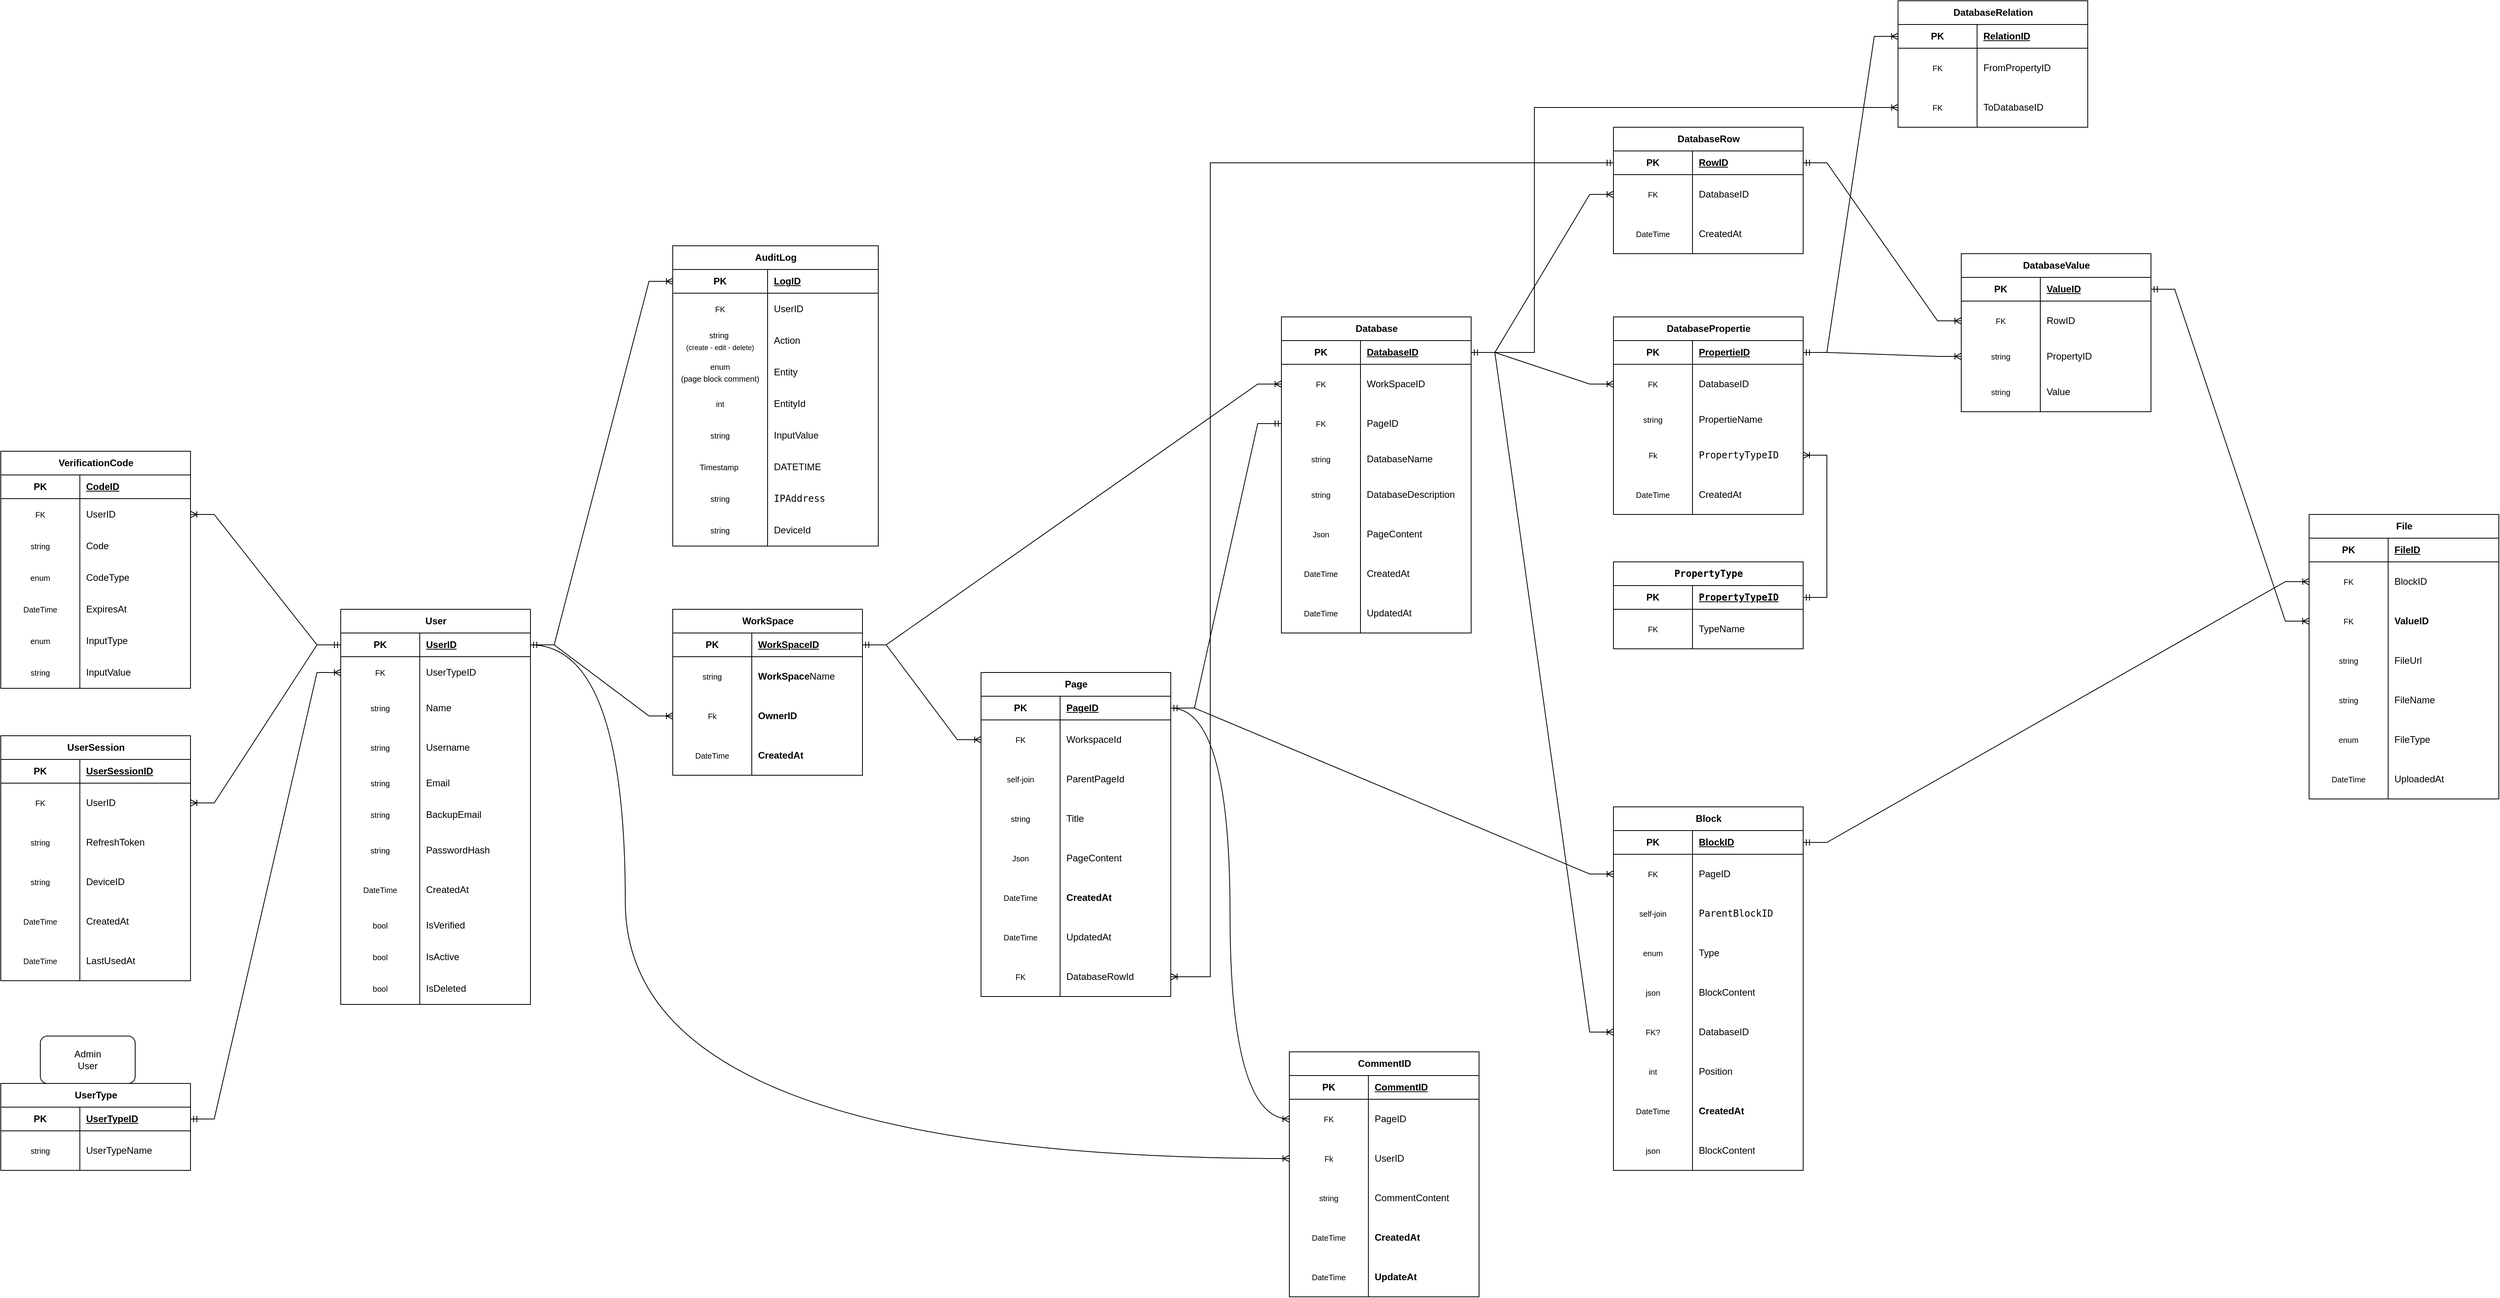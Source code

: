 <mxfile version="28.0.6">
  <diagram name="Page-1" id="MujDwczh445hg2KCgeXX">
    <mxGraphModel dx="1608" dy="1567" grid="1" gridSize="10" guides="1" tooltips="1" connect="1" arrows="1" fold="1" page="1" pageScale="1" pageWidth="850" pageHeight="1100" math="0" shadow="0">
      <root>
        <mxCell id="0" />
        <mxCell id="1" parent="0" />
        <mxCell id="fRHHR0vapYpEYNDVAAry-27" value="VerificationCode" style="shape=table;startSize=30;container=1;collapsible=1;childLayout=tableLayout;fixedRows=1;rowLines=0;fontStyle=1;align=center;resizeLast=1;html=1;" parent="1" vertex="1">
          <mxGeometry x="-240" y="80" width="240" height="300" as="geometry" />
        </mxCell>
        <mxCell id="fRHHR0vapYpEYNDVAAry-28" value="" style="shape=tableRow;horizontal=0;startSize=0;swimlaneHead=0;swimlaneBody=0;fillColor=none;collapsible=0;dropTarget=0;points=[[0,0.5],[1,0.5]];portConstraint=eastwest;top=0;left=0;right=0;bottom=1;" parent="fRHHR0vapYpEYNDVAAry-27" vertex="1">
          <mxGeometry y="30" width="240" height="30" as="geometry" />
        </mxCell>
        <mxCell id="fRHHR0vapYpEYNDVAAry-29" value="PK" style="shape=partialRectangle;connectable=0;fillColor=none;top=0;left=0;bottom=0;right=0;fontStyle=1;overflow=hidden;whiteSpace=wrap;html=1;" parent="fRHHR0vapYpEYNDVAAry-28" vertex="1">
          <mxGeometry width="100" height="30" as="geometry">
            <mxRectangle width="100" height="30" as="alternateBounds" />
          </mxGeometry>
        </mxCell>
        <mxCell id="fRHHR0vapYpEYNDVAAry-30" value="CodeID" style="shape=partialRectangle;connectable=0;fillColor=none;top=0;left=0;bottom=0;right=0;align=left;spacingLeft=6;fontStyle=5;overflow=hidden;whiteSpace=wrap;html=1;" parent="fRHHR0vapYpEYNDVAAry-28" vertex="1">
          <mxGeometry x="100" width="140" height="30" as="geometry">
            <mxRectangle width="140" height="30" as="alternateBounds" />
          </mxGeometry>
        </mxCell>
        <mxCell id="fRHHR0vapYpEYNDVAAry-37" value="" style="shape=tableRow;horizontal=0;startSize=0;swimlaneHead=0;swimlaneBody=0;fillColor=none;collapsible=0;dropTarget=0;points=[[0,0.5],[1,0.5]];portConstraint=eastwest;top=0;left=0;right=0;bottom=0;" parent="fRHHR0vapYpEYNDVAAry-27" vertex="1">
          <mxGeometry y="60" width="240" height="40" as="geometry" />
        </mxCell>
        <mxCell id="fRHHR0vapYpEYNDVAAry-38" value="&lt;font size=&quot;1&quot;&gt;FK&lt;/font&gt;" style="shape=partialRectangle;connectable=0;fillColor=none;top=0;left=0;bottom=0;right=0;editable=1;overflow=hidden;whiteSpace=wrap;html=1;" parent="fRHHR0vapYpEYNDVAAry-37" vertex="1">
          <mxGeometry width="100" height="40" as="geometry">
            <mxRectangle width="100" height="40" as="alternateBounds" />
          </mxGeometry>
        </mxCell>
        <mxCell id="fRHHR0vapYpEYNDVAAry-39" value="UserID" style="shape=partialRectangle;connectable=0;fillColor=none;top=0;left=0;bottom=0;right=0;align=left;spacingLeft=6;overflow=hidden;whiteSpace=wrap;html=1;" parent="fRHHR0vapYpEYNDVAAry-37" vertex="1">
          <mxGeometry x="100" width="140" height="40" as="geometry">
            <mxRectangle width="140" height="40" as="alternateBounds" />
          </mxGeometry>
        </mxCell>
        <mxCell id="fRHHR0vapYpEYNDVAAry-31" value="" style="shape=tableRow;horizontal=0;startSize=0;swimlaneHead=0;swimlaneBody=0;fillColor=none;collapsible=0;dropTarget=0;points=[[0,0.5],[1,0.5]];portConstraint=eastwest;top=0;left=0;right=0;bottom=0;" parent="fRHHR0vapYpEYNDVAAry-27" vertex="1">
          <mxGeometry y="100" width="240" height="40" as="geometry" />
        </mxCell>
        <mxCell id="fRHHR0vapYpEYNDVAAry-32" value="&lt;font size=&quot;1&quot;&gt;string&lt;/font&gt;" style="shape=partialRectangle;connectable=0;fillColor=none;top=0;left=0;bottom=0;right=0;editable=1;overflow=hidden;whiteSpace=wrap;html=1;" parent="fRHHR0vapYpEYNDVAAry-31" vertex="1">
          <mxGeometry width="100" height="40" as="geometry">
            <mxRectangle width="100" height="40" as="alternateBounds" />
          </mxGeometry>
        </mxCell>
        <mxCell id="fRHHR0vapYpEYNDVAAry-33" value="Code" style="shape=partialRectangle;connectable=0;fillColor=none;top=0;left=0;bottom=0;right=0;align=left;spacingLeft=6;overflow=hidden;whiteSpace=wrap;html=1;" parent="fRHHR0vapYpEYNDVAAry-31" vertex="1">
          <mxGeometry x="100" width="140" height="40" as="geometry">
            <mxRectangle width="140" height="40" as="alternateBounds" />
          </mxGeometry>
        </mxCell>
        <mxCell id="IG9HC4F1z0wLH-vnjhv_-17" value="" style="shape=tableRow;horizontal=0;startSize=0;swimlaneHead=0;swimlaneBody=0;fillColor=none;collapsible=0;dropTarget=0;points=[[0,0.5],[1,0.5]];portConstraint=eastwest;top=0;left=0;right=0;bottom=0;" parent="fRHHR0vapYpEYNDVAAry-27" vertex="1">
          <mxGeometry y="140" width="240" height="40" as="geometry" />
        </mxCell>
        <mxCell id="IG9HC4F1z0wLH-vnjhv_-18" value="&lt;span style=&quot;font-size: x-small;&quot;&gt;enum&lt;/span&gt;" style="shape=partialRectangle;connectable=0;fillColor=none;top=0;left=0;bottom=0;right=0;editable=1;overflow=hidden;whiteSpace=wrap;html=1;" parent="IG9HC4F1z0wLH-vnjhv_-17" vertex="1">
          <mxGeometry width="100" height="40" as="geometry">
            <mxRectangle width="100" height="40" as="alternateBounds" />
          </mxGeometry>
        </mxCell>
        <mxCell id="IG9HC4F1z0wLH-vnjhv_-19" value="CodeType" style="shape=partialRectangle;connectable=0;fillColor=none;top=0;left=0;bottom=0;right=0;align=left;spacingLeft=6;overflow=hidden;whiteSpace=wrap;html=1;" parent="IG9HC4F1z0wLH-vnjhv_-17" vertex="1">
          <mxGeometry x="100" width="140" height="40" as="geometry">
            <mxRectangle width="140" height="40" as="alternateBounds" />
          </mxGeometry>
        </mxCell>
        <mxCell id="fRHHR0vapYpEYNDVAAry-34" value="" style="shape=tableRow;horizontal=0;startSize=0;swimlaneHead=0;swimlaneBody=0;fillColor=none;collapsible=0;dropTarget=0;points=[[0,0.5],[1,0.5]];portConstraint=eastwest;top=0;left=0;right=0;bottom=0;" parent="fRHHR0vapYpEYNDVAAry-27" vertex="1">
          <mxGeometry y="180" width="240" height="40" as="geometry" />
        </mxCell>
        <mxCell id="fRHHR0vapYpEYNDVAAry-35" value="&lt;span style=&quot;font-size: x-small;&quot;&gt;DateTime&lt;/span&gt;" style="shape=partialRectangle;connectable=0;fillColor=none;top=0;left=0;bottom=0;right=0;editable=1;overflow=hidden;whiteSpace=wrap;html=1;" parent="fRHHR0vapYpEYNDVAAry-34" vertex="1">
          <mxGeometry width="100" height="40" as="geometry">
            <mxRectangle width="100" height="40" as="alternateBounds" />
          </mxGeometry>
        </mxCell>
        <mxCell id="fRHHR0vapYpEYNDVAAry-36" value="ExpiresAt" style="shape=partialRectangle;connectable=0;fillColor=none;top=0;left=0;bottom=0;right=0;align=left;spacingLeft=6;overflow=hidden;whiteSpace=wrap;html=1;" parent="fRHHR0vapYpEYNDVAAry-34" vertex="1">
          <mxGeometry x="100" width="140" height="40" as="geometry">
            <mxRectangle width="140" height="40" as="alternateBounds" />
          </mxGeometry>
        </mxCell>
        <mxCell id="fRHHR0vapYpEYNDVAAry-50" value="" style="shape=tableRow;horizontal=0;startSize=0;swimlaneHead=0;swimlaneBody=0;fillColor=none;collapsible=0;dropTarget=0;points=[[0,0.5],[1,0.5]];portConstraint=eastwest;top=0;left=0;right=0;bottom=0;" parent="fRHHR0vapYpEYNDVAAry-27" vertex="1">
          <mxGeometry y="220" width="240" height="40" as="geometry" />
        </mxCell>
        <mxCell id="fRHHR0vapYpEYNDVAAry-51" value="&lt;span style=&quot;font-size: x-small;&quot;&gt;enum&lt;/span&gt;" style="shape=partialRectangle;connectable=0;fillColor=none;top=0;left=0;bottom=0;right=0;editable=1;overflow=hidden;whiteSpace=wrap;html=1;" parent="fRHHR0vapYpEYNDVAAry-50" vertex="1">
          <mxGeometry width="100" height="40" as="geometry">
            <mxRectangle width="100" height="40" as="alternateBounds" />
          </mxGeometry>
        </mxCell>
        <mxCell id="fRHHR0vapYpEYNDVAAry-52" value="InputType" style="shape=partialRectangle;connectable=0;fillColor=none;top=0;left=0;bottom=0;right=0;align=left;spacingLeft=6;overflow=hidden;whiteSpace=wrap;html=1;" parent="fRHHR0vapYpEYNDVAAry-50" vertex="1">
          <mxGeometry x="100" width="140" height="40" as="geometry">
            <mxRectangle width="140" height="40" as="alternateBounds" />
          </mxGeometry>
        </mxCell>
        <mxCell id="fRHHR0vapYpEYNDVAAry-53" value="" style="shape=tableRow;horizontal=0;startSize=0;swimlaneHead=0;swimlaneBody=0;fillColor=none;collapsible=0;dropTarget=0;points=[[0,0.5],[1,0.5]];portConstraint=eastwest;top=0;left=0;right=0;bottom=0;" parent="fRHHR0vapYpEYNDVAAry-27" vertex="1">
          <mxGeometry y="260" width="240" height="40" as="geometry" />
        </mxCell>
        <mxCell id="fRHHR0vapYpEYNDVAAry-54" value="&lt;span style=&quot;font-size: x-small;&quot;&gt;string&lt;/span&gt;" style="shape=partialRectangle;connectable=0;fillColor=none;top=0;left=0;bottom=0;right=0;editable=1;overflow=hidden;whiteSpace=wrap;html=1;" parent="fRHHR0vapYpEYNDVAAry-53" vertex="1">
          <mxGeometry width="100" height="40" as="geometry">
            <mxRectangle width="100" height="40" as="alternateBounds" />
          </mxGeometry>
        </mxCell>
        <mxCell id="fRHHR0vapYpEYNDVAAry-55" value="InputValue" style="shape=partialRectangle;connectable=0;fillColor=none;top=0;left=0;bottom=0;right=0;align=left;spacingLeft=6;overflow=hidden;whiteSpace=wrap;html=1;" parent="fRHHR0vapYpEYNDVAAry-53" vertex="1">
          <mxGeometry x="100" width="140" height="40" as="geometry">
            <mxRectangle width="140" height="40" as="alternateBounds" />
          </mxGeometry>
        </mxCell>
        <mxCell id="fRHHR0vapYpEYNDVAAry-49" value="" style="edgeStyle=entityRelationEdgeStyle;fontSize=12;html=1;endArrow=ERoneToMany;startArrow=ERmandOne;rounded=0;" parent="1" source="fRHHR0vapYpEYNDVAAry-3" target="fRHHR0vapYpEYNDVAAry-37" edge="1">
          <mxGeometry width="100" height="100" relative="1" as="geometry">
            <mxPoint x="630" y="370" as="sourcePoint" />
            <mxPoint x="730" y="270" as="targetPoint" />
          </mxGeometry>
        </mxCell>
        <mxCell id="fRHHR0vapYpEYNDVAAry-56" value="UserType" style="shape=table;startSize=30;container=1;collapsible=1;childLayout=tableLayout;fixedRows=1;rowLines=0;fontStyle=1;align=center;resizeLast=1;html=1;" parent="1" vertex="1">
          <mxGeometry x="-240" y="880" width="240" height="110" as="geometry" />
        </mxCell>
        <mxCell id="fRHHR0vapYpEYNDVAAry-57" value="" style="shape=tableRow;horizontal=0;startSize=0;swimlaneHead=0;swimlaneBody=0;fillColor=none;collapsible=0;dropTarget=0;points=[[0,0.5],[1,0.5]];portConstraint=eastwest;top=0;left=0;right=0;bottom=1;" parent="fRHHR0vapYpEYNDVAAry-56" vertex="1">
          <mxGeometry y="30" width="240" height="30" as="geometry" />
        </mxCell>
        <mxCell id="fRHHR0vapYpEYNDVAAry-58" value="PK" style="shape=partialRectangle;connectable=0;fillColor=none;top=0;left=0;bottom=0;right=0;fontStyle=1;overflow=hidden;whiteSpace=wrap;html=1;" parent="fRHHR0vapYpEYNDVAAry-57" vertex="1">
          <mxGeometry width="100" height="30" as="geometry">
            <mxRectangle width="100" height="30" as="alternateBounds" />
          </mxGeometry>
        </mxCell>
        <mxCell id="fRHHR0vapYpEYNDVAAry-59" value="UserTypeID" style="shape=partialRectangle;connectable=0;fillColor=none;top=0;left=0;bottom=0;right=0;align=left;spacingLeft=6;fontStyle=5;overflow=hidden;whiteSpace=wrap;html=1;" parent="fRHHR0vapYpEYNDVAAry-57" vertex="1">
          <mxGeometry x="100" width="140" height="30" as="geometry">
            <mxRectangle width="140" height="30" as="alternateBounds" />
          </mxGeometry>
        </mxCell>
        <mxCell id="fRHHR0vapYpEYNDVAAry-60" value="" style="shape=tableRow;horizontal=0;startSize=0;swimlaneHead=0;swimlaneBody=0;fillColor=none;collapsible=0;dropTarget=0;points=[[0,0.5],[1,0.5]];portConstraint=eastwest;top=0;left=0;right=0;bottom=0;" parent="fRHHR0vapYpEYNDVAAry-56" vertex="1">
          <mxGeometry y="60" width="240" height="50" as="geometry" />
        </mxCell>
        <mxCell id="fRHHR0vapYpEYNDVAAry-61" value="&lt;font size=&quot;1&quot;&gt;string&lt;/font&gt;" style="shape=partialRectangle;connectable=0;fillColor=none;top=0;left=0;bottom=0;right=0;editable=1;overflow=hidden;whiteSpace=wrap;html=1;" parent="fRHHR0vapYpEYNDVAAry-60" vertex="1">
          <mxGeometry width="100" height="50" as="geometry">
            <mxRectangle width="100" height="50" as="alternateBounds" />
          </mxGeometry>
        </mxCell>
        <mxCell id="fRHHR0vapYpEYNDVAAry-62" value="UserTypeName" style="shape=partialRectangle;connectable=0;fillColor=none;top=0;left=0;bottom=0;right=0;align=left;spacingLeft=6;overflow=hidden;whiteSpace=wrap;html=1;" parent="fRHHR0vapYpEYNDVAAry-60" vertex="1">
          <mxGeometry x="100" width="140" height="50" as="geometry">
            <mxRectangle width="140" height="50" as="alternateBounds" />
          </mxGeometry>
        </mxCell>
        <mxCell id="fRHHR0vapYpEYNDVAAry-75" value="" style="edgeStyle=entityRelationEdgeStyle;fontSize=12;html=1;endArrow=ERoneToMany;startArrow=ERmandOne;rounded=0;" parent="1" source="fRHHR0vapYpEYNDVAAry-57" target="fRHHR0vapYpEYNDVAAry-15" edge="1">
          <mxGeometry width="100" height="100" relative="1" as="geometry">
            <mxPoint x="470" y="360" as="sourcePoint" />
            <mxPoint x="100" y="310" as="targetPoint" />
          </mxGeometry>
        </mxCell>
        <mxCell id="fRHHR0vapYpEYNDVAAry-97" value="UserSession" style="shape=table;startSize=30;container=1;collapsible=1;childLayout=tableLayout;fixedRows=1;rowLines=0;fontStyle=1;align=center;resizeLast=1;html=1;" parent="1" vertex="1">
          <mxGeometry x="-240" y="440" width="240" height="310" as="geometry" />
        </mxCell>
        <mxCell id="fRHHR0vapYpEYNDVAAry-98" value="" style="shape=tableRow;horizontal=0;startSize=0;swimlaneHead=0;swimlaneBody=0;fillColor=none;collapsible=0;dropTarget=0;points=[[0,0.5],[1,0.5]];portConstraint=eastwest;top=0;left=0;right=0;bottom=1;" parent="fRHHR0vapYpEYNDVAAry-97" vertex="1">
          <mxGeometry y="30" width="240" height="30" as="geometry" />
        </mxCell>
        <mxCell id="fRHHR0vapYpEYNDVAAry-99" value="PK" style="shape=partialRectangle;connectable=0;fillColor=none;top=0;left=0;bottom=0;right=0;fontStyle=1;overflow=hidden;whiteSpace=wrap;html=1;" parent="fRHHR0vapYpEYNDVAAry-98" vertex="1">
          <mxGeometry width="100" height="30" as="geometry">
            <mxRectangle width="100" height="30" as="alternateBounds" />
          </mxGeometry>
        </mxCell>
        <mxCell id="fRHHR0vapYpEYNDVAAry-100" value="&lt;span style=&quot;text-align: center; text-wrap-mode: nowrap;&quot;&gt;UserSession&lt;/span&gt;ID" style="shape=partialRectangle;connectable=0;fillColor=none;top=0;left=0;bottom=0;right=0;align=left;spacingLeft=6;fontStyle=5;overflow=hidden;whiteSpace=wrap;html=1;" parent="fRHHR0vapYpEYNDVAAry-98" vertex="1">
          <mxGeometry x="100" width="140" height="30" as="geometry">
            <mxRectangle width="140" height="30" as="alternateBounds" />
          </mxGeometry>
        </mxCell>
        <mxCell id="fRHHR0vapYpEYNDVAAry-101" value="" style="shape=tableRow;horizontal=0;startSize=0;swimlaneHead=0;swimlaneBody=0;fillColor=none;collapsible=0;dropTarget=0;points=[[0,0.5],[1,0.5]];portConstraint=eastwest;top=0;left=0;right=0;bottom=0;" parent="fRHHR0vapYpEYNDVAAry-97" vertex="1">
          <mxGeometry y="60" width="240" height="50" as="geometry" />
        </mxCell>
        <mxCell id="fRHHR0vapYpEYNDVAAry-102" value="&lt;font size=&quot;1&quot;&gt;FK&lt;/font&gt;" style="shape=partialRectangle;connectable=0;fillColor=none;top=0;left=0;bottom=0;right=0;editable=1;overflow=hidden;whiteSpace=wrap;html=1;" parent="fRHHR0vapYpEYNDVAAry-101" vertex="1">
          <mxGeometry width="100" height="50" as="geometry">
            <mxRectangle width="100" height="50" as="alternateBounds" />
          </mxGeometry>
        </mxCell>
        <mxCell id="fRHHR0vapYpEYNDVAAry-103" value="UserID" style="shape=partialRectangle;connectable=0;fillColor=none;top=0;left=0;bottom=0;right=0;align=left;spacingLeft=6;overflow=hidden;whiteSpace=wrap;html=1;" parent="fRHHR0vapYpEYNDVAAry-101" vertex="1">
          <mxGeometry x="100" width="140" height="50" as="geometry">
            <mxRectangle width="140" height="50" as="alternateBounds" />
          </mxGeometry>
        </mxCell>
        <mxCell id="fRHHR0vapYpEYNDVAAry-116" value="" style="shape=tableRow;horizontal=0;startSize=0;swimlaneHead=0;swimlaneBody=0;fillColor=none;collapsible=0;dropTarget=0;points=[[0,0.5],[1,0.5]];portConstraint=eastwest;top=0;left=0;right=0;bottom=0;" parent="fRHHR0vapYpEYNDVAAry-97" vertex="1">
          <mxGeometry y="110" width="240" height="50" as="geometry" />
        </mxCell>
        <mxCell id="fRHHR0vapYpEYNDVAAry-117" value="&lt;font size=&quot;1&quot;&gt;string&lt;/font&gt;" style="shape=partialRectangle;connectable=0;fillColor=none;top=0;left=0;bottom=0;right=0;editable=1;overflow=hidden;whiteSpace=wrap;html=1;" parent="fRHHR0vapYpEYNDVAAry-116" vertex="1">
          <mxGeometry width="100" height="50" as="geometry">
            <mxRectangle width="100" height="50" as="alternateBounds" />
          </mxGeometry>
        </mxCell>
        <mxCell id="fRHHR0vapYpEYNDVAAry-118" value="RefreshToken" style="shape=partialRectangle;connectable=0;fillColor=none;top=0;left=0;bottom=0;right=0;align=left;spacingLeft=6;overflow=hidden;whiteSpace=wrap;html=1;" parent="fRHHR0vapYpEYNDVAAry-116" vertex="1">
          <mxGeometry x="100" width="140" height="50" as="geometry">
            <mxRectangle width="140" height="50" as="alternateBounds" />
          </mxGeometry>
        </mxCell>
        <mxCell id="fRHHR0vapYpEYNDVAAry-107" value="" style="shape=tableRow;horizontal=0;startSize=0;swimlaneHead=0;swimlaneBody=0;fillColor=none;collapsible=0;dropTarget=0;points=[[0,0.5],[1,0.5]];portConstraint=eastwest;top=0;left=0;right=0;bottom=0;" parent="fRHHR0vapYpEYNDVAAry-97" vertex="1">
          <mxGeometry y="160" width="240" height="50" as="geometry" />
        </mxCell>
        <mxCell id="fRHHR0vapYpEYNDVAAry-108" value="&lt;font size=&quot;1&quot;&gt;string&lt;/font&gt;" style="shape=partialRectangle;connectable=0;fillColor=none;top=0;left=0;bottom=0;right=0;editable=1;overflow=hidden;whiteSpace=wrap;html=1;" parent="fRHHR0vapYpEYNDVAAry-107" vertex="1">
          <mxGeometry width="100" height="50" as="geometry">
            <mxRectangle width="100" height="50" as="alternateBounds" />
          </mxGeometry>
        </mxCell>
        <mxCell id="fRHHR0vapYpEYNDVAAry-109" value="DeviceID" style="shape=partialRectangle;connectable=0;fillColor=none;top=0;left=0;bottom=0;right=0;align=left;spacingLeft=6;overflow=hidden;whiteSpace=wrap;html=1;" parent="fRHHR0vapYpEYNDVAAry-107" vertex="1">
          <mxGeometry x="100" width="140" height="50" as="geometry">
            <mxRectangle width="140" height="50" as="alternateBounds" />
          </mxGeometry>
        </mxCell>
        <mxCell id="fRHHR0vapYpEYNDVAAry-110" value="" style="shape=tableRow;horizontal=0;startSize=0;swimlaneHead=0;swimlaneBody=0;fillColor=none;collapsible=0;dropTarget=0;points=[[0,0.5],[1,0.5]];portConstraint=eastwest;top=0;left=0;right=0;bottom=0;" parent="fRHHR0vapYpEYNDVAAry-97" vertex="1">
          <mxGeometry y="210" width="240" height="50" as="geometry" />
        </mxCell>
        <mxCell id="fRHHR0vapYpEYNDVAAry-111" value="&lt;font size=&quot;1&quot;&gt;DateTime&lt;/font&gt;" style="shape=partialRectangle;connectable=0;fillColor=none;top=0;left=0;bottom=0;right=0;editable=1;overflow=hidden;whiteSpace=wrap;html=1;" parent="fRHHR0vapYpEYNDVAAry-110" vertex="1">
          <mxGeometry width="100" height="50" as="geometry">
            <mxRectangle width="100" height="50" as="alternateBounds" />
          </mxGeometry>
        </mxCell>
        <mxCell id="fRHHR0vapYpEYNDVAAry-112" value="CreatedAt" style="shape=partialRectangle;connectable=0;fillColor=none;top=0;left=0;bottom=0;right=0;align=left;spacingLeft=6;overflow=hidden;whiteSpace=wrap;html=1;" parent="fRHHR0vapYpEYNDVAAry-110" vertex="1">
          <mxGeometry x="100" width="140" height="50" as="geometry">
            <mxRectangle width="140" height="50" as="alternateBounds" />
          </mxGeometry>
        </mxCell>
        <mxCell id="fRHHR0vapYpEYNDVAAry-113" value="" style="shape=tableRow;horizontal=0;startSize=0;swimlaneHead=0;swimlaneBody=0;fillColor=none;collapsible=0;dropTarget=0;points=[[0,0.5],[1,0.5]];portConstraint=eastwest;top=0;left=0;right=0;bottom=0;" parent="fRHHR0vapYpEYNDVAAry-97" vertex="1">
          <mxGeometry y="260" width="240" height="50" as="geometry" />
        </mxCell>
        <mxCell id="fRHHR0vapYpEYNDVAAry-114" value="&lt;font size=&quot;1&quot;&gt;DateTime&lt;/font&gt;" style="shape=partialRectangle;connectable=0;fillColor=none;top=0;left=0;bottom=0;right=0;editable=1;overflow=hidden;whiteSpace=wrap;html=1;" parent="fRHHR0vapYpEYNDVAAry-113" vertex="1">
          <mxGeometry width="100" height="50" as="geometry">
            <mxRectangle width="100" height="50" as="alternateBounds" />
          </mxGeometry>
        </mxCell>
        <mxCell id="fRHHR0vapYpEYNDVAAry-115" value="LastUsedAt" style="shape=partialRectangle;connectable=0;fillColor=none;top=0;left=0;bottom=0;right=0;align=left;spacingLeft=6;overflow=hidden;whiteSpace=wrap;html=1;" parent="fRHHR0vapYpEYNDVAAry-113" vertex="1">
          <mxGeometry x="100" width="140" height="50" as="geometry">
            <mxRectangle width="140" height="50" as="alternateBounds" />
          </mxGeometry>
        </mxCell>
        <mxCell id="fRHHR0vapYpEYNDVAAry-119" value="" style="edgeStyle=entityRelationEdgeStyle;fontSize=12;html=1;endArrow=ERoneToMany;startArrow=ERmandOne;rounded=0;" parent="1" source="fRHHR0vapYpEYNDVAAry-3" target="fRHHR0vapYpEYNDVAAry-101" edge="1">
          <mxGeometry width="100" height="100" relative="1" as="geometry">
            <mxPoint x="550" y="880" as="sourcePoint" />
            <mxPoint x="660" y="790" as="targetPoint" />
            <Array as="points">
              <mxPoint x="540" y="850" />
            </Array>
          </mxGeometry>
        </mxCell>
        <mxCell id="fRHHR0vapYpEYNDVAAry-2" value="User" style="shape=table;startSize=30;container=1;collapsible=1;childLayout=tableLayout;fixedRows=1;rowLines=0;fontStyle=1;align=center;resizeLast=1;html=1;" parent="1" vertex="1">
          <mxGeometry x="190" y="280" width="240" height="500" as="geometry" />
        </mxCell>
        <mxCell id="fRHHR0vapYpEYNDVAAry-3" value="" style="shape=tableRow;horizontal=0;startSize=0;swimlaneHead=0;swimlaneBody=0;fillColor=none;collapsible=0;dropTarget=0;points=[[0,0.5],[1,0.5]];portConstraint=eastwest;top=0;left=0;right=0;bottom=1;" parent="fRHHR0vapYpEYNDVAAry-2" vertex="1">
          <mxGeometry y="30" width="240" height="30" as="geometry" />
        </mxCell>
        <mxCell id="fRHHR0vapYpEYNDVAAry-4" value="PK" style="shape=partialRectangle;connectable=0;fillColor=none;top=0;left=0;bottom=0;right=0;fontStyle=1;overflow=hidden;whiteSpace=wrap;html=1;" parent="fRHHR0vapYpEYNDVAAry-3" vertex="1">
          <mxGeometry width="100" height="30" as="geometry">
            <mxRectangle width="100" height="30" as="alternateBounds" />
          </mxGeometry>
        </mxCell>
        <mxCell id="fRHHR0vapYpEYNDVAAry-5" value="UserID" style="shape=partialRectangle;connectable=0;fillColor=none;top=0;left=0;bottom=0;right=0;align=left;spacingLeft=6;fontStyle=5;overflow=hidden;whiteSpace=wrap;html=1;" parent="fRHHR0vapYpEYNDVAAry-3" vertex="1">
          <mxGeometry x="100" width="140" height="30" as="geometry">
            <mxRectangle width="140" height="30" as="alternateBounds" />
          </mxGeometry>
        </mxCell>
        <mxCell id="fRHHR0vapYpEYNDVAAry-15" value="" style="shape=tableRow;horizontal=0;startSize=0;swimlaneHead=0;swimlaneBody=0;fillColor=none;collapsible=0;dropTarget=0;points=[[0,0.5],[1,0.5]];portConstraint=eastwest;top=0;left=0;right=0;bottom=0;" parent="fRHHR0vapYpEYNDVAAry-2" vertex="1">
          <mxGeometry y="60" width="240" height="40" as="geometry" />
        </mxCell>
        <mxCell id="fRHHR0vapYpEYNDVAAry-16" value="&lt;font size=&quot;1&quot;&gt;FK&lt;/font&gt;" style="shape=partialRectangle;connectable=0;fillColor=none;top=0;left=0;bottom=0;right=0;editable=1;overflow=hidden;whiteSpace=wrap;html=1;" parent="fRHHR0vapYpEYNDVAAry-15" vertex="1">
          <mxGeometry width="100" height="40" as="geometry">
            <mxRectangle width="100" height="40" as="alternateBounds" />
          </mxGeometry>
        </mxCell>
        <mxCell id="fRHHR0vapYpEYNDVAAry-17" value="UserTypeID" style="shape=partialRectangle;connectable=0;fillColor=none;top=0;left=0;bottom=0;right=0;align=left;spacingLeft=6;overflow=hidden;whiteSpace=wrap;html=1;" parent="fRHHR0vapYpEYNDVAAry-15" vertex="1">
          <mxGeometry x="100" width="140" height="40" as="geometry">
            <mxRectangle width="140" height="40" as="alternateBounds" />
          </mxGeometry>
        </mxCell>
        <mxCell id="IG9HC4F1z0wLH-vnjhv_-2" value="" style="shape=tableRow;horizontal=0;startSize=0;swimlaneHead=0;swimlaneBody=0;fillColor=none;collapsible=0;dropTarget=0;points=[[0,0.5],[1,0.5]];portConstraint=eastwest;top=0;left=0;right=0;bottom=0;" parent="fRHHR0vapYpEYNDVAAry-2" vertex="1">
          <mxGeometry y="100" width="240" height="50" as="geometry" />
        </mxCell>
        <mxCell id="IG9HC4F1z0wLH-vnjhv_-3" value="&lt;font size=&quot;1&quot;&gt;string&lt;/font&gt;" style="shape=partialRectangle;connectable=0;fillColor=none;top=0;left=0;bottom=0;right=0;editable=1;overflow=hidden;whiteSpace=wrap;html=1;" parent="IG9HC4F1z0wLH-vnjhv_-2" vertex="1">
          <mxGeometry width="100" height="50" as="geometry">
            <mxRectangle width="100" height="50" as="alternateBounds" />
          </mxGeometry>
        </mxCell>
        <mxCell id="IG9HC4F1z0wLH-vnjhv_-4" value="Name" style="shape=partialRectangle;connectable=0;fillColor=none;top=0;left=0;bottom=0;right=0;align=left;spacingLeft=6;overflow=hidden;whiteSpace=wrap;html=1;" parent="IG9HC4F1z0wLH-vnjhv_-2" vertex="1">
          <mxGeometry x="100" width="140" height="50" as="geometry">
            <mxRectangle width="140" height="50" as="alternateBounds" />
          </mxGeometry>
        </mxCell>
        <mxCell id="fRHHR0vapYpEYNDVAAry-6" value="" style="shape=tableRow;horizontal=0;startSize=0;swimlaneHead=0;swimlaneBody=0;fillColor=none;collapsible=0;dropTarget=0;points=[[0,0.5],[1,0.5]];portConstraint=eastwest;top=0;left=0;right=0;bottom=0;" parent="fRHHR0vapYpEYNDVAAry-2" vertex="1">
          <mxGeometry y="150" width="240" height="50" as="geometry" />
        </mxCell>
        <mxCell id="fRHHR0vapYpEYNDVAAry-7" value="&lt;font size=&quot;1&quot;&gt;string&lt;/font&gt;" style="shape=partialRectangle;connectable=0;fillColor=none;top=0;left=0;bottom=0;right=0;editable=1;overflow=hidden;whiteSpace=wrap;html=1;" parent="fRHHR0vapYpEYNDVAAry-6" vertex="1">
          <mxGeometry width="100" height="50" as="geometry">
            <mxRectangle width="100" height="50" as="alternateBounds" />
          </mxGeometry>
        </mxCell>
        <mxCell id="fRHHR0vapYpEYNDVAAry-8" value="Username" style="shape=partialRectangle;connectable=0;fillColor=none;top=0;left=0;bottom=0;right=0;align=left;spacingLeft=6;overflow=hidden;whiteSpace=wrap;html=1;" parent="fRHHR0vapYpEYNDVAAry-6" vertex="1">
          <mxGeometry x="100" width="140" height="50" as="geometry">
            <mxRectangle width="140" height="50" as="alternateBounds" />
          </mxGeometry>
        </mxCell>
        <mxCell id="IG9HC4F1z0wLH-vnjhv_-20" value="" style="shape=tableRow;horizontal=0;startSize=0;swimlaneHead=0;swimlaneBody=0;fillColor=none;collapsible=0;dropTarget=0;points=[[0,0.5],[1,0.5]];portConstraint=eastwest;top=0;left=0;right=0;bottom=0;" parent="fRHHR0vapYpEYNDVAAry-2" vertex="1">
          <mxGeometry y="200" width="240" height="40" as="geometry" />
        </mxCell>
        <mxCell id="IG9HC4F1z0wLH-vnjhv_-21" value="&lt;span style=&quot;font-size: x-small;&quot;&gt;string&lt;/span&gt;" style="shape=partialRectangle;connectable=0;fillColor=none;top=0;left=0;bottom=0;right=0;editable=1;overflow=hidden;whiteSpace=wrap;html=1;" parent="IG9HC4F1z0wLH-vnjhv_-20" vertex="1">
          <mxGeometry width="100" height="40" as="geometry">
            <mxRectangle width="100" height="40" as="alternateBounds" />
          </mxGeometry>
        </mxCell>
        <mxCell id="IG9HC4F1z0wLH-vnjhv_-22" value="Email" style="shape=partialRectangle;connectable=0;fillColor=none;top=0;left=0;bottom=0;right=0;align=left;spacingLeft=6;overflow=hidden;whiteSpace=wrap;html=1;" parent="IG9HC4F1z0wLH-vnjhv_-20" vertex="1">
          <mxGeometry x="100" width="140" height="40" as="geometry">
            <mxRectangle width="140" height="40" as="alternateBounds" />
          </mxGeometry>
        </mxCell>
        <mxCell id="fRHHR0vapYpEYNDVAAry-9" value="" style="shape=tableRow;horizontal=0;startSize=0;swimlaneHead=0;swimlaneBody=0;fillColor=none;collapsible=0;dropTarget=0;points=[[0,0.5],[1,0.5]];portConstraint=eastwest;top=0;left=0;right=0;bottom=0;" parent="fRHHR0vapYpEYNDVAAry-2" vertex="1">
          <mxGeometry y="240" width="240" height="40" as="geometry" />
        </mxCell>
        <mxCell id="fRHHR0vapYpEYNDVAAry-10" value="&lt;span style=&quot;font-size: x-small;&quot;&gt;string&lt;/span&gt;" style="shape=partialRectangle;connectable=0;fillColor=none;top=0;left=0;bottom=0;right=0;editable=1;overflow=hidden;whiteSpace=wrap;html=1;" parent="fRHHR0vapYpEYNDVAAry-9" vertex="1">
          <mxGeometry width="100" height="40" as="geometry">
            <mxRectangle width="100" height="40" as="alternateBounds" />
          </mxGeometry>
        </mxCell>
        <mxCell id="fRHHR0vapYpEYNDVAAry-11" value="BackupEmail" style="shape=partialRectangle;connectable=0;fillColor=none;top=0;left=0;bottom=0;right=0;align=left;spacingLeft=6;overflow=hidden;whiteSpace=wrap;html=1;" parent="fRHHR0vapYpEYNDVAAry-9" vertex="1">
          <mxGeometry x="100" width="140" height="40" as="geometry">
            <mxRectangle width="140" height="40" as="alternateBounds" />
          </mxGeometry>
        </mxCell>
        <mxCell id="fRHHR0vapYpEYNDVAAry-120" value="" style="shape=tableRow;horizontal=0;startSize=0;swimlaneHead=0;swimlaneBody=0;fillColor=none;collapsible=0;dropTarget=0;points=[[0,0.5],[1,0.5]];portConstraint=eastwest;top=0;left=0;right=0;bottom=0;" parent="fRHHR0vapYpEYNDVAAry-2" vertex="1">
          <mxGeometry y="280" width="240" height="50" as="geometry" />
        </mxCell>
        <mxCell id="fRHHR0vapYpEYNDVAAry-121" value="&lt;font size=&quot;1&quot;&gt;string&lt;/font&gt;" style="shape=partialRectangle;connectable=0;fillColor=none;top=0;left=0;bottom=0;right=0;editable=1;overflow=hidden;whiteSpace=wrap;html=1;" parent="fRHHR0vapYpEYNDVAAry-120" vertex="1">
          <mxGeometry width="100" height="50" as="geometry">
            <mxRectangle width="100" height="50" as="alternateBounds" />
          </mxGeometry>
        </mxCell>
        <mxCell id="fRHHR0vapYpEYNDVAAry-122" value="PasswordHash" style="shape=partialRectangle;connectable=0;fillColor=none;top=0;left=0;bottom=0;right=0;align=left;spacingLeft=6;overflow=hidden;whiteSpace=wrap;html=1;" parent="fRHHR0vapYpEYNDVAAry-120" vertex="1">
          <mxGeometry x="100" width="140" height="50" as="geometry">
            <mxRectangle width="140" height="50" as="alternateBounds" />
          </mxGeometry>
        </mxCell>
        <mxCell id="fRHHR0vapYpEYNDVAAry-123" value="" style="shape=tableRow;horizontal=0;startSize=0;swimlaneHead=0;swimlaneBody=0;fillColor=none;collapsible=0;dropTarget=0;points=[[0,0.5],[1,0.5]];portConstraint=eastwest;top=0;left=0;right=0;bottom=0;" parent="fRHHR0vapYpEYNDVAAry-2" vertex="1">
          <mxGeometry y="330" width="240" height="50" as="geometry" />
        </mxCell>
        <mxCell id="fRHHR0vapYpEYNDVAAry-124" value="&lt;font size=&quot;1&quot;&gt;DateTime&lt;/font&gt;" style="shape=partialRectangle;connectable=0;fillColor=none;top=0;left=0;bottom=0;right=0;editable=1;overflow=hidden;whiteSpace=wrap;html=1;" parent="fRHHR0vapYpEYNDVAAry-123" vertex="1">
          <mxGeometry width="100" height="50" as="geometry">
            <mxRectangle width="100" height="50" as="alternateBounds" />
          </mxGeometry>
        </mxCell>
        <mxCell id="fRHHR0vapYpEYNDVAAry-125" value="CreatedAt" style="shape=partialRectangle;connectable=0;fillColor=none;top=0;left=0;bottom=0;right=0;align=left;spacingLeft=6;overflow=hidden;whiteSpace=wrap;html=1;" parent="fRHHR0vapYpEYNDVAAry-123" vertex="1">
          <mxGeometry x="100" width="140" height="50" as="geometry">
            <mxRectangle width="140" height="50" as="alternateBounds" />
          </mxGeometry>
        </mxCell>
        <mxCell id="fRHHR0vapYpEYNDVAAry-21" value="" style="shape=tableRow;horizontal=0;startSize=0;swimlaneHead=0;swimlaneBody=0;fillColor=none;collapsible=0;dropTarget=0;points=[[0,0.5],[1,0.5]];portConstraint=eastwest;top=0;left=0;right=0;bottom=0;" parent="fRHHR0vapYpEYNDVAAry-2" vertex="1">
          <mxGeometry y="380" width="240" height="40" as="geometry" />
        </mxCell>
        <mxCell id="fRHHR0vapYpEYNDVAAry-22" value="&lt;font size=&quot;1&quot;&gt;bool&lt;/font&gt;" style="shape=partialRectangle;connectable=0;fillColor=none;top=0;left=0;bottom=0;right=0;editable=1;overflow=hidden;whiteSpace=wrap;html=1;" parent="fRHHR0vapYpEYNDVAAry-21" vertex="1">
          <mxGeometry width="100" height="40" as="geometry">
            <mxRectangle width="100" height="40" as="alternateBounds" />
          </mxGeometry>
        </mxCell>
        <mxCell id="fRHHR0vapYpEYNDVAAry-23" value="IsVerified" style="shape=partialRectangle;connectable=0;fillColor=none;top=0;left=0;bottom=0;right=0;align=left;spacingLeft=6;overflow=hidden;whiteSpace=wrap;html=1;" parent="fRHHR0vapYpEYNDVAAry-21" vertex="1">
          <mxGeometry x="100" width="140" height="40" as="geometry">
            <mxRectangle width="140" height="40" as="alternateBounds" />
          </mxGeometry>
        </mxCell>
        <mxCell id="IG9HC4F1z0wLH-vnjhv_-5" value="" style="shape=tableRow;horizontal=0;startSize=0;swimlaneHead=0;swimlaneBody=0;fillColor=none;collapsible=0;dropTarget=0;points=[[0,0.5],[1,0.5]];portConstraint=eastwest;top=0;left=0;right=0;bottom=0;" parent="fRHHR0vapYpEYNDVAAry-2" vertex="1">
          <mxGeometry y="420" width="240" height="40" as="geometry" />
        </mxCell>
        <mxCell id="IG9HC4F1z0wLH-vnjhv_-6" value="&lt;font size=&quot;1&quot;&gt;bool&lt;/font&gt;" style="shape=partialRectangle;connectable=0;fillColor=none;top=0;left=0;bottom=0;right=0;editable=1;overflow=hidden;whiteSpace=wrap;html=1;" parent="IG9HC4F1z0wLH-vnjhv_-5" vertex="1">
          <mxGeometry width="100" height="40" as="geometry">
            <mxRectangle width="100" height="40" as="alternateBounds" />
          </mxGeometry>
        </mxCell>
        <mxCell id="IG9HC4F1z0wLH-vnjhv_-7" value="IsActive" style="shape=partialRectangle;connectable=0;fillColor=none;top=0;left=0;bottom=0;right=0;align=left;spacingLeft=6;overflow=hidden;whiteSpace=wrap;html=1;" parent="IG9HC4F1z0wLH-vnjhv_-5" vertex="1">
          <mxGeometry x="100" width="140" height="40" as="geometry">
            <mxRectangle width="140" height="40" as="alternateBounds" />
          </mxGeometry>
        </mxCell>
        <mxCell id="fRHHR0vapYpEYNDVAAry-24" value="" style="shape=tableRow;horizontal=0;startSize=0;swimlaneHead=0;swimlaneBody=0;fillColor=none;collapsible=0;dropTarget=0;points=[[0,0.5],[1,0.5]];portConstraint=eastwest;top=0;left=0;right=0;bottom=0;" parent="fRHHR0vapYpEYNDVAAry-2" vertex="1">
          <mxGeometry y="460" width="240" height="40" as="geometry" />
        </mxCell>
        <mxCell id="fRHHR0vapYpEYNDVAAry-25" value="&lt;font size=&quot;1&quot;&gt;bool&lt;/font&gt;" style="shape=partialRectangle;connectable=0;fillColor=none;top=0;left=0;bottom=0;right=0;editable=1;overflow=hidden;whiteSpace=wrap;html=1;" parent="fRHHR0vapYpEYNDVAAry-24" vertex="1">
          <mxGeometry width="100" height="40" as="geometry">
            <mxRectangle width="100" height="40" as="alternateBounds" />
          </mxGeometry>
        </mxCell>
        <mxCell id="fRHHR0vapYpEYNDVAAry-26" value="IsDeleted" style="shape=partialRectangle;connectable=0;fillColor=none;top=0;left=0;bottom=0;right=0;align=left;spacingLeft=6;overflow=hidden;whiteSpace=wrap;html=1;" parent="fRHHR0vapYpEYNDVAAry-24" vertex="1">
          <mxGeometry x="100" width="140" height="40" as="geometry">
            <mxRectangle width="140" height="40" as="alternateBounds" />
          </mxGeometry>
        </mxCell>
        <mxCell id="fRHHR0vapYpEYNDVAAry-126" value="WorkSpace" style="shape=table;startSize=30;container=1;collapsible=1;childLayout=tableLayout;fixedRows=1;rowLines=0;fontStyle=1;align=center;resizeLast=1;html=1;" parent="1" vertex="1">
          <mxGeometry x="610" y="280" width="240" height="210" as="geometry" />
        </mxCell>
        <mxCell id="fRHHR0vapYpEYNDVAAry-127" value="" style="shape=tableRow;horizontal=0;startSize=0;swimlaneHead=0;swimlaneBody=0;fillColor=none;collapsible=0;dropTarget=0;points=[[0,0.5],[1,0.5]];portConstraint=eastwest;top=0;left=0;right=0;bottom=1;" parent="fRHHR0vapYpEYNDVAAry-126" vertex="1">
          <mxGeometry y="30" width="240" height="30" as="geometry" />
        </mxCell>
        <mxCell id="fRHHR0vapYpEYNDVAAry-128" value="PK" style="shape=partialRectangle;connectable=0;fillColor=none;top=0;left=0;bottom=0;right=0;fontStyle=1;overflow=hidden;whiteSpace=wrap;html=1;" parent="fRHHR0vapYpEYNDVAAry-127" vertex="1">
          <mxGeometry width="100" height="30" as="geometry">
            <mxRectangle width="100" height="30" as="alternateBounds" />
          </mxGeometry>
        </mxCell>
        <mxCell id="fRHHR0vapYpEYNDVAAry-129" value="&lt;span style=&quot;text-align: center; text-wrap-mode: nowrap;&quot;&gt;WorkSpace&lt;/span&gt;ID" style="shape=partialRectangle;connectable=0;fillColor=none;top=0;left=0;bottom=0;right=0;align=left;spacingLeft=6;fontStyle=5;overflow=hidden;whiteSpace=wrap;html=1;" parent="fRHHR0vapYpEYNDVAAry-127" vertex="1">
          <mxGeometry x="100" width="140" height="30" as="geometry">
            <mxRectangle width="140" height="30" as="alternateBounds" />
          </mxGeometry>
        </mxCell>
        <mxCell id="fRHHR0vapYpEYNDVAAry-130" value="" style="shape=tableRow;horizontal=0;startSize=0;swimlaneHead=0;swimlaneBody=0;fillColor=none;collapsible=0;dropTarget=0;points=[[0,0.5],[1,0.5]];portConstraint=eastwest;top=0;left=0;right=0;bottom=0;" parent="fRHHR0vapYpEYNDVAAry-126" vertex="1">
          <mxGeometry y="60" width="240" height="50" as="geometry" />
        </mxCell>
        <mxCell id="fRHHR0vapYpEYNDVAAry-131" value="&lt;font size=&quot;1&quot;&gt;string&lt;/font&gt;" style="shape=partialRectangle;connectable=0;fillColor=none;top=0;left=0;bottom=0;right=0;editable=1;overflow=hidden;whiteSpace=wrap;html=1;" parent="fRHHR0vapYpEYNDVAAry-130" vertex="1">
          <mxGeometry width="100" height="50" as="geometry">
            <mxRectangle width="100" height="50" as="alternateBounds" />
          </mxGeometry>
        </mxCell>
        <mxCell id="fRHHR0vapYpEYNDVAAry-132" value="&lt;span style=&quot;font-weight: 700; text-align: center; text-wrap-mode: nowrap;&quot;&gt;WorkSpace&lt;/span&gt;Name" style="shape=partialRectangle;connectable=0;fillColor=none;top=0;left=0;bottom=0;right=0;align=left;spacingLeft=6;overflow=hidden;whiteSpace=wrap;html=1;" parent="fRHHR0vapYpEYNDVAAry-130" vertex="1">
          <mxGeometry x="100" width="140" height="50" as="geometry">
            <mxRectangle width="140" height="50" as="alternateBounds" />
          </mxGeometry>
        </mxCell>
        <mxCell id="fRHHR0vapYpEYNDVAAry-133" value="" style="shape=tableRow;horizontal=0;startSize=0;swimlaneHead=0;swimlaneBody=0;fillColor=none;collapsible=0;dropTarget=0;points=[[0,0.5],[1,0.5]];portConstraint=eastwest;top=0;left=0;right=0;bottom=0;" parent="fRHHR0vapYpEYNDVAAry-126" vertex="1">
          <mxGeometry y="110" width="240" height="50" as="geometry" />
        </mxCell>
        <mxCell id="fRHHR0vapYpEYNDVAAry-134" value="&lt;font size=&quot;1&quot;&gt;Fk&lt;/font&gt;" style="shape=partialRectangle;connectable=0;fillColor=none;top=0;left=0;bottom=0;right=0;editable=1;overflow=hidden;whiteSpace=wrap;html=1;" parent="fRHHR0vapYpEYNDVAAry-133" vertex="1">
          <mxGeometry width="100" height="50" as="geometry">
            <mxRectangle width="100" height="50" as="alternateBounds" />
          </mxGeometry>
        </mxCell>
        <mxCell id="fRHHR0vapYpEYNDVAAry-135" value="&lt;div style=&quot;text-align: center;&quot;&gt;&lt;span style=&quot;background-color: transparent; color: light-dark(rgb(0, 0, 0), rgb(255, 255, 255)); text-wrap-mode: nowrap;&quot;&gt;&lt;b&gt;OwnerID&lt;/b&gt;&lt;/span&gt;&lt;/div&gt;" style="shape=partialRectangle;connectable=0;fillColor=none;top=0;left=0;bottom=0;right=0;align=left;spacingLeft=6;overflow=hidden;whiteSpace=wrap;html=1;" parent="fRHHR0vapYpEYNDVAAry-133" vertex="1">
          <mxGeometry x="100" width="140" height="50" as="geometry">
            <mxRectangle width="140" height="50" as="alternateBounds" />
          </mxGeometry>
        </mxCell>
        <mxCell id="fRHHR0vapYpEYNDVAAry-137" value="" style="shape=tableRow;horizontal=0;startSize=0;swimlaneHead=0;swimlaneBody=0;fillColor=none;collapsible=0;dropTarget=0;points=[[0,0.5],[1,0.5]];portConstraint=eastwest;top=0;left=0;right=0;bottom=0;" parent="fRHHR0vapYpEYNDVAAry-126" vertex="1">
          <mxGeometry y="160" width="240" height="50" as="geometry" />
        </mxCell>
        <mxCell id="fRHHR0vapYpEYNDVAAry-138" value="&lt;font size=&quot;1&quot;&gt;DateTime&lt;/font&gt;" style="shape=partialRectangle;connectable=0;fillColor=none;top=0;left=0;bottom=0;right=0;editable=1;overflow=hidden;whiteSpace=wrap;html=1;" parent="fRHHR0vapYpEYNDVAAry-137" vertex="1">
          <mxGeometry width="100" height="50" as="geometry">
            <mxRectangle width="100" height="50" as="alternateBounds" />
          </mxGeometry>
        </mxCell>
        <mxCell id="fRHHR0vapYpEYNDVAAry-139" value="&lt;div style=&quot;text-align: center;&quot;&gt;&lt;span style=&quot;background-color: transparent; color: light-dark(rgb(0, 0, 0), rgb(255, 255, 255)); text-wrap-mode: nowrap;&quot;&gt;&lt;b&gt;CreatedAt&lt;/b&gt;&lt;/span&gt;&lt;/div&gt;" style="shape=partialRectangle;connectable=0;fillColor=none;top=0;left=0;bottom=0;right=0;align=left;spacingLeft=6;overflow=hidden;whiteSpace=wrap;html=1;" parent="fRHHR0vapYpEYNDVAAry-137" vertex="1">
          <mxGeometry x="100" width="140" height="50" as="geometry">
            <mxRectangle width="140" height="50" as="alternateBounds" />
          </mxGeometry>
        </mxCell>
        <mxCell id="fRHHR0vapYpEYNDVAAry-136" value="" style="edgeStyle=entityRelationEdgeStyle;fontSize=12;html=1;endArrow=ERoneToMany;startArrow=ERmandOne;rounded=0;" parent="1" source="fRHHR0vapYpEYNDVAAry-3" target="fRHHR0vapYpEYNDVAAry-133" edge="1">
          <mxGeometry width="100" height="100" relative="1" as="geometry">
            <mxPoint x="360" y="710" as="sourcePoint" />
            <mxPoint x="460" y="610" as="targetPoint" />
          </mxGeometry>
        </mxCell>
        <mxCell id="fRHHR0vapYpEYNDVAAry-140" value="Page" style="shape=table;startSize=30;container=1;collapsible=1;childLayout=tableLayout;fixedRows=1;rowLines=0;fontStyle=1;align=center;resizeLast=1;html=1;" parent="1" vertex="1">
          <mxGeometry x="1000" y="360" width="240" height="410" as="geometry" />
        </mxCell>
        <mxCell id="fRHHR0vapYpEYNDVAAry-141" value="" style="shape=tableRow;horizontal=0;startSize=0;swimlaneHead=0;swimlaneBody=0;fillColor=none;collapsible=0;dropTarget=0;points=[[0,0.5],[1,0.5]];portConstraint=eastwest;top=0;left=0;right=0;bottom=1;" parent="fRHHR0vapYpEYNDVAAry-140" vertex="1">
          <mxGeometry y="30" width="240" height="30" as="geometry" />
        </mxCell>
        <mxCell id="fRHHR0vapYpEYNDVAAry-142" value="PK" style="shape=partialRectangle;connectable=0;fillColor=none;top=0;left=0;bottom=0;right=0;fontStyle=1;overflow=hidden;whiteSpace=wrap;html=1;" parent="fRHHR0vapYpEYNDVAAry-141" vertex="1">
          <mxGeometry width="100" height="30" as="geometry">
            <mxRectangle width="100" height="30" as="alternateBounds" />
          </mxGeometry>
        </mxCell>
        <mxCell id="fRHHR0vapYpEYNDVAAry-143" value="PageID" style="shape=partialRectangle;connectable=0;fillColor=none;top=0;left=0;bottom=0;right=0;align=left;spacingLeft=6;fontStyle=5;overflow=hidden;whiteSpace=wrap;html=1;" parent="fRHHR0vapYpEYNDVAAry-141" vertex="1">
          <mxGeometry x="100" width="140" height="30" as="geometry">
            <mxRectangle width="140" height="30" as="alternateBounds" />
          </mxGeometry>
        </mxCell>
        <mxCell id="fRHHR0vapYpEYNDVAAry-144" value="" style="shape=tableRow;horizontal=0;startSize=0;swimlaneHead=0;swimlaneBody=0;fillColor=none;collapsible=0;dropTarget=0;points=[[0,0.5],[1,0.5]];portConstraint=eastwest;top=0;left=0;right=0;bottom=0;" parent="fRHHR0vapYpEYNDVAAry-140" vertex="1">
          <mxGeometry y="60" width="240" height="50" as="geometry" />
        </mxCell>
        <mxCell id="fRHHR0vapYpEYNDVAAry-145" value="&lt;font size=&quot;1&quot;&gt;FK&lt;/font&gt;" style="shape=partialRectangle;connectable=0;fillColor=none;top=0;left=0;bottom=0;right=0;editable=1;overflow=hidden;whiteSpace=wrap;html=1;" parent="fRHHR0vapYpEYNDVAAry-144" vertex="1">
          <mxGeometry width="100" height="50" as="geometry">
            <mxRectangle width="100" height="50" as="alternateBounds" />
          </mxGeometry>
        </mxCell>
        <mxCell id="fRHHR0vapYpEYNDVAAry-146" value="WorkspaceId&amp;nbsp;" style="shape=partialRectangle;connectable=0;fillColor=none;top=0;left=0;bottom=0;right=0;align=left;spacingLeft=6;overflow=hidden;whiteSpace=wrap;html=1;" parent="fRHHR0vapYpEYNDVAAry-144" vertex="1">
          <mxGeometry x="100" width="140" height="50" as="geometry">
            <mxRectangle width="140" height="50" as="alternateBounds" />
          </mxGeometry>
        </mxCell>
        <mxCell id="fRHHR0vapYpEYNDVAAry-147" value="" style="shape=tableRow;horizontal=0;startSize=0;swimlaneHead=0;swimlaneBody=0;fillColor=none;collapsible=0;dropTarget=0;points=[[0,0.5],[1,0.5]];portConstraint=eastwest;top=0;left=0;right=0;bottom=0;" parent="fRHHR0vapYpEYNDVAAry-140" vertex="1">
          <mxGeometry y="110" width="240" height="50" as="geometry" />
        </mxCell>
        <mxCell id="fRHHR0vapYpEYNDVAAry-148" value="&lt;font size=&quot;1&quot;&gt;self-join&lt;/font&gt;" style="shape=partialRectangle;connectable=0;fillColor=none;top=0;left=0;bottom=0;right=0;editable=1;overflow=hidden;whiteSpace=wrap;html=1;" parent="fRHHR0vapYpEYNDVAAry-147" vertex="1">
          <mxGeometry width="100" height="50" as="geometry">
            <mxRectangle width="100" height="50" as="alternateBounds" />
          </mxGeometry>
        </mxCell>
        <mxCell id="fRHHR0vapYpEYNDVAAry-149" value="ParentPageId&amp;nbsp;" style="shape=partialRectangle;connectable=0;fillColor=none;top=0;left=0;bottom=0;right=0;align=left;spacingLeft=6;overflow=hidden;whiteSpace=wrap;html=1;" parent="fRHHR0vapYpEYNDVAAry-147" vertex="1">
          <mxGeometry x="100" width="140" height="50" as="geometry">
            <mxRectangle width="140" height="50" as="alternateBounds" />
          </mxGeometry>
        </mxCell>
        <mxCell id="fRHHR0vapYpEYNDVAAry-150" value="" style="shape=tableRow;horizontal=0;startSize=0;swimlaneHead=0;swimlaneBody=0;fillColor=none;collapsible=0;dropTarget=0;points=[[0,0.5],[1,0.5]];portConstraint=eastwest;top=0;left=0;right=0;bottom=0;" parent="fRHHR0vapYpEYNDVAAry-140" vertex="1">
          <mxGeometry y="160" width="240" height="50" as="geometry" />
        </mxCell>
        <mxCell id="fRHHR0vapYpEYNDVAAry-151" value="&lt;font size=&quot;1&quot;&gt;string&lt;/font&gt;" style="shape=partialRectangle;connectable=0;fillColor=none;top=0;left=0;bottom=0;right=0;editable=1;overflow=hidden;whiteSpace=wrap;html=1;" parent="fRHHR0vapYpEYNDVAAry-150" vertex="1">
          <mxGeometry width="100" height="50" as="geometry">
            <mxRectangle width="100" height="50" as="alternateBounds" />
          </mxGeometry>
        </mxCell>
        <mxCell id="fRHHR0vapYpEYNDVAAry-152" value="Title&amp;nbsp;" style="shape=partialRectangle;connectable=0;fillColor=none;top=0;left=0;bottom=0;right=0;align=left;spacingLeft=6;overflow=hidden;whiteSpace=wrap;html=1;" parent="fRHHR0vapYpEYNDVAAry-150" vertex="1">
          <mxGeometry x="100" width="140" height="50" as="geometry">
            <mxRectangle width="140" height="50" as="alternateBounds" />
          </mxGeometry>
        </mxCell>
        <mxCell id="fRHHR0vapYpEYNDVAAry-153" value="" style="shape=tableRow;horizontal=0;startSize=0;swimlaneHead=0;swimlaneBody=0;fillColor=none;collapsible=0;dropTarget=0;points=[[0,0.5],[1,0.5]];portConstraint=eastwest;top=0;left=0;right=0;bottom=0;" parent="fRHHR0vapYpEYNDVAAry-140" vertex="1">
          <mxGeometry y="210" width="240" height="50" as="geometry" />
        </mxCell>
        <mxCell id="fRHHR0vapYpEYNDVAAry-154" value="&lt;font size=&quot;1&quot;&gt;Json&lt;/font&gt;" style="shape=partialRectangle;connectable=0;fillColor=none;top=0;left=0;bottom=0;right=0;editable=1;overflow=hidden;whiteSpace=wrap;html=1;" parent="fRHHR0vapYpEYNDVAAry-153" vertex="1">
          <mxGeometry width="100" height="50" as="geometry">
            <mxRectangle width="100" height="50" as="alternateBounds" />
          </mxGeometry>
        </mxCell>
        <mxCell id="fRHHR0vapYpEYNDVAAry-155" value="PageContent" style="shape=partialRectangle;connectable=0;fillColor=none;top=0;left=0;bottom=0;right=0;align=left;spacingLeft=6;overflow=hidden;whiteSpace=wrap;html=1;" parent="fRHHR0vapYpEYNDVAAry-153" vertex="1">
          <mxGeometry x="100" width="140" height="50" as="geometry">
            <mxRectangle width="140" height="50" as="alternateBounds" />
          </mxGeometry>
        </mxCell>
        <mxCell id="fRHHR0vapYpEYNDVAAry-157" value="" style="shape=tableRow;horizontal=0;startSize=0;swimlaneHead=0;swimlaneBody=0;fillColor=none;collapsible=0;dropTarget=0;points=[[0,0.5],[1,0.5]];portConstraint=eastwest;top=0;left=0;right=0;bottom=0;" parent="fRHHR0vapYpEYNDVAAry-140" vertex="1">
          <mxGeometry y="260" width="240" height="50" as="geometry" />
        </mxCell>
        <mxCell id="fRHHR0vapYpEYNDVAAry-158" value="&lt;span style=&quot;font-size: x-small;&quot;&gt;DateTime&lt;/span&gt;" style="shape=partialRectangle;connectable=0;fillColor=none;top=0;left=0;bottom=0;right=0;editable=1;overflow=hidden;whiteSpace=wrap;html=1;" parent="fRHHR0vapYpEYNDVAAry-157" vertex="1">
          <mxGeometry width="100" height="50" as="geometry">
            <mxRectangle width="100" height="50" as="alternateBounds" />
          </mxGeometry>
        </mxCell>
        <mxCell id="fRHHR0vapYpEYNDVAAry-159" value="&lt;b style=&quot;text-align: center; text-wrap-mode: nowrap;&quot;&gt;CreatedAt&lt;/b&gt;" style="shape=partialRectangle;connectable=0;fillColor=none;top=0;left=0;bottom=0;right=0;align=left;spacingLeft=6;overflow=hidden;whiteSpace=wrap;html=1;" parent="fRHHR0vapYpEYNDVAAry-157" vertex="1">
          <mxGeometry x="100" width="140" height="50" as="geometry">
            <mxRectangle width="140" height="50" as="alternateBounds" />
          </mxGeometry>
        </mxCell>
        <mxCell id="fRHHR0vapYpEYNDVAAry-160" value="" style="shape=tableRow;horizontal=0;startSize=0;swimlaneHead=0;swimlaneBody=0;fillColor=none;collapsible=0;dropTarget=0;points=[[0,0.5],[1,0.5]];portConstraint=eastwest;top=0;left=0;right=0;bottom=0;" parent="fRHHR0vapYpEYNDVAAry-140" vertex="1">
          <mxGeometry y="310" width="240" height="50" as="geometry" />
        </mxCell>
        <mxCell id="fRHHR0vapYpEYNDVAAry-161" value="&lt;span style=&quot;font-size: x-small;&quot;&gt;DateTime&lt;/span&gt;" style="shape=partialRectangle;connectable=0;fillColor=none;top=0;left=0;bottom=0;right=0;editable=1;overflow=hidden;whiteSpace=wrap;html=1;" parent="fRHHR0vapYpEYNDVAAry-160" vertex="1">
          <mxGeometry width="100" height="50" as="geometry">
            <mxRectangle width="100" height="50" as="alternateBounds" />
          </mxGeometry>
        </mxCell>
        <mxCell id="fRHHR0vapYpEYNDVAAry-162" value="UpdatedAt&amp;nbsp;" style="shape=partialRectangle;connectable=0;fillColor=none;top=0;left=0;bottom=0;right=0;align=left;spacingLeft=6;overflow=hidden;whiteSpace=wrap;html=1;" parent="fRHHR0vapYpEYNDVAAry-160" vertex="1">
          <mxGeometry x="100" width="140" height="50" as="geometry">
            <mxRectangle width="140" height="50" as="alternateBounds" />
          </mxGeometry>
        </mxCell>
        <mxCell id="fRHHR0vapYpEYNDVAAry-432" value="" style="shape=tableRow;horizontal=0;startSize=0;swimlaneHead=0;swimlaneBody=0;fillColor=none;collapsible=0;dropTarget=0;points=[[0,0.5],[1,0.5]];portConstraint=eastwest;top=0;left=0;right=0;bottom=0;" parent="fRHHR0vapYpEYNDVAAry-140" vertex="1">
          <mxGeometry y="360" width="240" height="50" as="geometry" />
        </mxCell>
        <mxCell id="fRHHR0vapYpEYNDVAAry-433" value="&lt;font size=&quot;1&quot;&gt;FK&lt;/font&gt;" style="shape=partialRectangle;connectable=0;fillColor=none;top=0;left=0;bottom=0;right=0;editable=1;overflow=hidden;whiteSpace=wrap;html=1;" parent="fRHHR0vapYpEYNDVAAry-432" vertex="1">
          <mxGeometry width="100" height="50" as="geometry">
            <mxRectangle width="100" height="50" as="alternateBounds" />
          </mxGeometry>
        </mxCell>
        <mxCell id="fRHHR0vapYpEYNDVAAry-434" value="DatabaseRowId&amp;nbsp;" style="shape=partialRectangle;connectable=0;fillColor=none;top=0;left=0;bottom=0;right=0;align=left;spacingLeft=6;overflow=hidden;whiteSpace=wrap;html=1;" parent="fRHHR0vapYpEYNDVAAry-432" vertex="1">
          <mxGeometry x="100" width="140" height="50" as="geometry">
            <mxRectangle width="140" height="50" as="alternateBounds" />
          </mxGeometry>
        </mxCell>
        <mxCell id="fRHHR0vapYpEYNDVAAry-156" value="" style="edgeStyle=entityRelationEdgeStyle;fontSize=12;html=1;endArrow=ERoneToMany;startArrow=ERmandOne;rounded=0;" parent="1" source="fRHHR0vapYpEYNDVAAry-127" target="fRHHR0vapYpEYNDVAAry-144" edge="1">
          <mxGeometry width="100" height="100" relative="1" as="geometry">
            <mxPoint x="1120" y="760" as="sourcePoint" />
            <mxPoint x="1220" y="660" as="targetPoint" />
          </mxGeometry>
        </mxCell>
        <mxCell id="fRHHR0vapYpEYNDVAAry-163" value="Block" style="shape=table;startSize=30;container=1;collapsible=1;childLayout=tableLayout;fixedRows=1;rowLines=0;fontStyle=1;align=center;resizeLast=1;html=1;" parent="1" vertex="1">
          <mxGeometry x="1800" y="530" width="240" height="460" as="geometry" />
        </mxCell>
        <mxCell id="fRHHR0vapYpEYNDVAAry-164" value="" style="shape=tableRow;horizontal=0;startSize=0;swimlaneHead=0;swimlaneBody=0;fillColor=none;collapsible=0;dropTarget=0;points=[[0,0.5],[1,0.5]];portConstraint=eastwest;top=0;left=0;right=0;bottom=1;" parent="fRHHR0vapYpEYNDVAAry-163" vertex="1">
          <mxGeometry y="30" width="240" height="30" as="geometry" />
        </mxCell>
        <mxCell id="fRHHR0vapYpEYNDVAAry-165" value="PK" style="shape=partialRectangle;connectable=0;fillColor=none;top=0;left=0;bottom=0;right=0;fontStyle=1;overflow=hidden;whiteSpace=wrap;html=1;" parent="fRHHR0vapYpEYNDVAAry-164" vertex="1">
          <mxGeometry width="100" height="30" as="geometry">
            <mxRectangle width="100" height="30" as="alternateBounds" />
          </mxGeometry>
        </mxCell>
        <mxCell id="fRHHR0vapYpEYNDVAAry-166" value="BlockID" style="shape=partialRectangle;connectable=0;fillColor=none;top=0;left=0;bottom=0;right=0;align=left;spacingLeft=6;fontStyle=5;overflow=hidden;whiteSpace=wrap;html=1;" parent="fRHHR0vapYpEYNDVAAry-164" vertex="1">
          <mxGeometry x="100" width="140" height="30" as="geometry">
            <mxRectangle width="140" height="30" as="alternateBounds" />
          </mxGeometry>
        </mxCell>
        <mxCell id="fRHHR0vapYpEYNDVAAry-167" value="" style="shape=tableRow;horizontal=0;startSize=0;swimlaneHead=0;swimlaneBody=0;fillColor=none;collapsible=0;dropTarget=0;points=[[0,0.5],[1,0.5]];portConstraint=eastwest;top=0;left=0;right=0;bottom=0;" parent="fRHHR0vapYpEYNDVAAry-163" vertex="1">
          <mxGeometry y="60" width="240" height="50" as="geometry" />
        </mxCell>
        <mxCell id="fRHHR0vapYpEYNDVAAry-168" value="&lt;font size=&quot;1&quot;&gt;FK&lt;/font&gt;" style="shape=partialRectangle;connectable=0;fillColor=none;top=0;left=0;bottom=0;right=0;editable=1;overflow=hidden;whiteSpace=wrap;html=1;" parent="fRHHR0vapYpEYNDVAAry-167" vertex="1">
          <mxGeometry width="100" height="50" as="geometry">
            <mxRectangle width="100" height="50" as="alternateBounds" />
          </mxGeometry>
        </mxCell>
        <mxCell id="fRHHR0vapYpEYNDVAAry-169" value="PageID" style="shape=partialRectangle;connectable=0;fillColor=none;top=0;left=0;bottom=0;right=0;align=left;spacingLeft=6;overflow=hidden;whiteSpace=wrap;html=1;" parent="fRHHR0vapYpEYNDVAAry-167" vertex="1">
          <mxGeometry x="100" width="140" height="50" as="geometry">
            <mxRectangle width="140" height="50" as="alternateBounds" />
          </mxGeometry>
        </mxCell>
        <mxCell id="IG9HC4F1z0wLH-vnjhv_-8" value="" style="shape=tableRow;horizontal=0;startSize=0;swimlaneHead=0;swimlaneBody=0;fillColor=none;collapsible=0;dropTarget=0;points=[[0,0.5],[1,0.5]];portConstraint=eastwest;top=0;left=0;right=0;bottom=0;" parent="fRHHR0vapYpEYNDVAAry-163" vertex="1">
          <mxGeometry y="110" width="240" height="50" as="geometry" />
        </mxCell>
        <mxCell id="IG9HC4F1z0wLH-vnjhv_-9" value="&lt;font size=&quot;1&quot;&gt;self-join&lt;/font&gt;" style="shape=partialRectangle;connectable=0;fillColor=none;top=0;left=0;bottom=0;right=0;editable=1;overflow=hidden;whiteSpace=wrap;html=1;" parent="IG9HC4F1z0wLH-vnjhv_-8" vertex="1">
          <mxGeometry width="100" height="50" as="geometry">
            <mxRectangle width="100" height="50" as="alternateBounds" />
          </mxGeometry>
        </mxCell>
        <mxCell id="IG9HC4F1z0wLH-vnjhv_-10" value="&lt;code data-end=&quot;1500&quot; data-start=&quot;1485&quot;&gt;ParentBlockID&lt;/code&gt;" style="shape=partialRectangle;connectable=0;fillColor=none;top=0;left=0;bottom=0;right=0;align=left;spacingLeft=6;overflow=hidden;whiteSpace=wrap;html=1;" parent="IG9HC4F1z0wLH-vnjhv_-8" vertex="1">
          <mxGeometry x="100" width="140" height="50" as="geometry">
            <mxRectangle width="140" height="50" as="alternateBounds" />
          </mxGeometry>
        </mxCell>
        <mxCell id="fRHHR0vapYpEYNDVAAry-170" value="" style="shape=tableRow;horizontal=0;startSize=0;swimlaneHead=0;swimlaneBody=0;fillColor=none;collapsible=0;dropTarget=0;points=[[0,0.5],[1,0.5]];portConstraint=eastwest;top=0;left=0;right=0;bottom=0;" parent="fRHHR0vapYpEYNDVAAry-163" vertex="1">
          <mxGeometry y="160" width="240" height="50" as="geometry" />
        </mxCell>
        <mxCell id="fRHHR0vapYpEYNDVAAry-171" value="&lt;font size=&quot;1&quot;&gt;enum&lt;/font&gt;" style="shape=partialRectangle;connectable=0;fillColor=none;top=0;left=0;bottom=0;right=0;editable=1;overflow=hidden;whiteSpace=wrap;html=1;" parent="fRHHR0vapYpEYNDVAAry-170" vertex="1">
          <mxGeometry width="100" height="50" as="geometry">
            <mxRectangle width="100" height="50" as="alternateBounds" />
          </mxGeometry>
        </mxCell>
        <mxCell id="fRHHR0vapYpEYNDVAAry-172" value="Type&amp;nbsp;" style="shape=partialRectangle;connectable=0;fillColor=none;top=0;left=0;bottom=0;right=0;align=left;spacingLeft=6;overflow=hidden;whiteSpace=wrap;html=1;" parent="fRHHR0vapYpEYNDVAAry-170" vertex="1">
          <mxGeometry x="100" width="140" height="50" as="geometry">
            <mxRectangle width="140" height="50" as="alternateBounds" />
          </mxGeometry>
        </mxCell>
        <mxCell id="fRHHR0vapYpEYNDVAAry-173" value="" style="shape=tableRow;horizontal=0;startSize=0;swimlaneHead=0;swimlaneBody=0;fillColor=none;collapsible=0;dropTarget=0;points=[[0,0.5],[1,0.5]];portConstraint=eastwest;top=0;left=0;right=0;bottom=0;" parent="fRHHR0vapYpEYNDVAAry-163" vertex="1">
          <mxGeometry y="210" width="240" height="50" as="geometry" />
        </mxCell>
        <mxCell id="fRHHR0vapYpEYNDVAAry-174" value="&lt;font size=&quot;1&quot;&gt;json&lt;/font&gt;" style="shape=partialRectangle;connectable=0;fillColor=none;top=0;left=0;bottom=0;right=0;editable=1;overflow=hidden;whiteSpace=wrap;html=1;" parent="fRHHR0vapYpEYNDVAAry-173" vertex="1">
          <mxGeometry width="100" height="50" as="geometry">
            <mxRectangle width="100" height="50" as="alternateBounds" />
          </mxGeometry>
        </mxCell>
        <mxCell id="fRHHR0vapYpEYNDVAAry-175" value="&lt;div style=&quot;text-align: center;&quot;&gt;BlockContent&lt;/div&gt;" style="shape=partialRectangle;connectable=0;fillColor=none;top=0;left=0;bottom=0;right=0;align=left;spacingLeft=6;overflow=hidden;whiteSpace=wrap;html=1;" parent="fRHHR0vapYpEYNDVAAry-173" vertex="1">
          <mxGeometry x="100" width="140" height="50" as="geometry">
            <mxRectangle width="140" height="50" as="alternateBounds" />
          </mxGeometry>
        </mxCell>
        <mxCell id="fRHHR0vapYpEYNDVAAry-182" value="" style="shape=tableRow;horizontal=0;startSize=0;swimlaneHead=0;swimlaneBody=0;fillColor=none;collapsible=0;dropTarget=0;points=[[0,0.5],[1,0.5]];portConstraint=eastwest;top=0;left=0;right=0;bottom=0;" parent="fRHHR0vapYpEYNDVAAry-163" vertex="1">
          <mxGeometry y="260" width="240" height="50" as="geometry" />
        </mxCell>
        <mxCell id="fRHHR0vapYpEYNDVAAry-183" value="&lt;span style=&quot;font-size: x-small;&quot;&gt;FK?&lt;/span&gt;" style="shape=partialRectangle;connectable=0;fillColor=none;top=0;left=0;bottom=0;right=0;editable=1;overflow=hidden;whiteSpace=wrap;html=1;" parent="fRHHR0vapYpEYNDVAAry-182" vertex="1">
          <mxGeometry width="100" height="50" as="geometry">
            <mxRectangle width="100" height="50" as="alternateBounds" />
          </mxGeometry>
        </mxCell>
        <mxCell id="fRHHR0vapYpEYNDVAAry-184" value="DatabaseID" style="shape=partialRectangle;connectable=0;fillColor=none;top=0;left=0;bottom=0;right=0;align=left;spacingLeft=6;overflow=hidden;whiteSpace=wrap;html=1;" parent="fRHHR0vapYpEYNDVAAry-182" vertex="1">
          <mxGeometry x="100" width="140" height="50" as="geometry">
            <mxRectangle width="140" height="50" as="alternateBounds" />
          </mxGeometry>
        </mxCell>
        <mxCell id="fRHHR0vapYpEYNDVAAry-176" value="" style="shape=tableRow;horizontal=0;startSize=0;swimlaneHead=0;swimlaneBody=0;fillColor=none;collapsible=0;dropTarget=0;points=[[0,0.5],[1,0.5]];portConstraint=eastwest;top=0;left=0;right=0;bottom=0;" parent="fRHHR0vapYpEYNDVAAry-163" vertex="1">
          <mxGeometry y="310" width="240" height="50" as="geometry" />
        </mxCell>
        <mxCell id="fRHHR0vapYpEYNDVAAry-177" value="&lt;font size=&quot;1&quot;&gt;int&lt;/font&gt;" style="shape=partialRectangle;connectable=0;fillColor=none;top=0;left=0;bottom=0;right=0;editable=1;overflow=hidden;whiteSpace=wrap;html=1;" parent="fRHHR0vapYpEYNDVAAry-176" vertex="1">
          <mxGeometry width="100" height="50" as="geometry">
            <mxRectangle width="100" height="50" as="alternateBounds" />
          </mxGeometry>
        </mxCell>
        <mxCell id="fRHHR0vapYpEYNDVAAry-178" value="Position&amp;nbsp;" style="shape=partialRectangle;connectable=0;fillColor=none;top=0;left=0;bottom=0;right=0;align=left;spacingLeft=6;overflow=hidden;whiteSpace=wrap;html=1;" parent="fRHHR0vapYpEYNDVAAry-176" vertex="1">
          <mxGeometry x="100" width="140" height="50" as="geometry">
            <mxRectangle width="140" height="50" as="alternateBounds" />
          </mxGeometry>
        </mxCell>
        <mxCell id="fRHHR0vapYpEYNDVAAry-179" value="" style="shape=tableRow;horizontal=0;startSize=0;swimlaneHead=0;swimlaneBody=0;fillColor=none;collapsible=0;dropTarget=0;points=[[0,0.5],[1,0.5]];portConstraint=eastwest;top=0;left=0;right=0;bottom=0;" parent="fRHHR0vapYpEYNDVAAry-163" vertex="1">
          <mxGeometry y="360" width="240" height="50" as="geometry" />
        </mxCell>
        <mxCell id="fRHHR0vapYpEYNDVAAry-180" value="&lt;span style=&quot;font-size: x-small;&quot;&gt;DateTime&lt;/span&gt;" style="shape=partialRectangle;connectable=0;fillColor=none;top=0;left=0;bottom=0;right=0;editable=1;overflow=hidden;whiteSpace=wrap;html=1;" parent="fRHHR0vapYpEYNDVAAry-179" vertex="1">
          <mxGeometry width="100" height="50" as="geometry">
            <mxRectangle width="100" height="50" as="alternateBounds" />
          </mxGeometry>
        </mxCell>
        <mxCell id="fRHHR0vapYpEYNDVAAry-181" value="&lt;div style=&quot;text-align: center;&quot;&gt;&lt;span style=&quot;background-color: transparent; text-wrap-mode: nowrap;&quot;&gt;&lt;b&gt;CreatedAt&amp;nbsp;&lt;/b&gt;&lt;/span&gt;&lt;/div&gt;" style="shape=partialRectangle;connectable=0;fillColor=none;top=0;left=0;bottom=0;right=0;align=left;spacingLeft=6;overflow=hidden;whiteSpace=wrap;html=1;" parent="fRHHR0vapYpEYNDVAAry-179" vertex="1">
          <mxGeometry x="100" width="140" height="50" as="geometry">
            <mxRectangle width="140" height="50" as="alternateBounds" />
          </mxGeometry>
        </mxCell>
        <mxCell id="fRHHR0vapYpEYNDVAAry-387" value="" style="shape=tableRow;horizontal=0;startSize=0;swimlaneHead=0;swimlaneBody=0;fillColor=none;collapsible=0;dropTarget=0;points=[[0,0.5],[1,0.5]];portConstraint=eastwest;top=0;left=0;right=0;bottom=0;" parent="fRHHR0vapYpEYNDVAAry-163" vertex="1">
          <mxGeometry y="410" width="240" height="50" as="geometry" />
        </mxCell>
        <mxCell id="fRHHR0vapYpEYNDVAAry-388" value="&lt;font size=&quot;1&quot;&gt;json&lt;/font&gt;" style="shape=partialRectangle;connectable=0;fillColor=none;top=0;left=0;bottom=0;right=0;editable=1;overflow=hidden;whiteSpace=wrap;html=1;" parent="fRHHR0vapYpEYNDVAAry-387" vertex="1">
          <mxGeometry width="100" height="50" as="geometry">
            <mxRectangle width="100" height="50" as="alternateBounds" />
          </mxGeometry>
        </mxCell>
        <mxCell id="fRHHR0vapYpEYNDVAAry-389" value="&lt;div style=&quot;text-align: center;&quot;&gt;BlockContent&lt;/div&gt;" style="shape=partialRectangle;connectable=0;fillColor=none;top=0;left=0;bottom=0;right=0;align=left;spacingLeft=6;overflow=hidden;whiteSpace=wrap;html=1;" parent="fRHHR0vapYpEYNDVAAry-387" vertex="1">
          <mxGeometry x="100" width="140" height="50" as="geometry">
            <mxRectangle width="140" height="50" as="alternateBounds" />
          </mxGeometry>
        </mxCell>
        <mxCell id="fRHHR0vapYpEYNDVAAry-185" value="" style="edgeStyle=entityRelationEdgeStyle;fontSize=12;html=1;endArrow=ERoneToMany;startArrow=ERmandOne;rounded=0;" parent="1" source="fRHHR0vapYpEYNDVAAry-141" target="fRHHR0vapYpEYNDVAAry-167" edge="1">
          <mxGeometry width="100" height="100" relative="1" as="geometry">
            <mxPoint x="1590" y="660" as="sourcePoint" />
            <mxPoint x="1690" y="560" as="targetPoint" />
          </mxGeometry>
        </mxCell>
        <mxCell id="fRHHR0vapYpEYNDVAAry-186" value="CommentID" style="shape=table;startSize=30;container=1;collapsible=1;childLayout=tableLayout;fixedRows=1;rowLines=0;fontStyle=1;align=center;resizeLast=1;html=1;" parent="1" vertex="1">
          <mxGeometry x="1390" y="840" width="240" height="310" as="geometry" />
        </mxCell>
        <mxCell id="fRHHR0vapYpEYNDVAAry-187" value="" style="shape=tableRow;horizontal=0;startSize=0;swimlaneHead=0;swimlaneBody=0;fillColor=none;collapsible=0;dropTarget=0;points=[[0,0.5],[1,0.5]];portConstraint=eastwest;top=0;left=0;right=0;bottom=1;" parent="fRHHR0vapYpEYNDVAAry-186" vertex="1">
          <mxGeometry y="30" width="240" height="30" as="geometry" />
        </mxCell>
        <mxCell id="fRHHR0vapYpEYNDVAAry-188" value="PK" style="shape=partialRectangle;connectable=0;fillColor=none;top=0;left=0;bottom=0;right=0;fontStyle=1;overflow=hidden;whiteSpace=wrap;html=1;" parent="fRHHR0vapYpEYNDVAAry-187" vertex="1">
          <mxGeometry width="100" height="30" as="geometry">
            <mxRectangle width="100" height="30" as="alternateBounds" />
          </mxGeometry>
        </mxCell>
        <mxCell id="fRHHR0vapYpEYNDVAAry-189" value="CommentID" style="shape=partialRectangle;connectable=0;fillColor=none;top=0;left=0;bottom=0;right=0;align=left;spacingLeft=6;fontStyle=5;overflow=hidden;whiteSpace=wrap;html=1;" parent="fRHHR0vapYpEYNDVAAry-187" vertex="1">
          <mxGeometry x="100" width="140" height="30" as="geometry">
            <mxRectangle width="140" height="30" as="alternateBounds" />
          </mxGeometry>
        </mxCell>
        <mxCell id="fRHHR0vapYpEYNDVAAry-190" value="" style="shape=tableRow;horizontal=0;startSize=0;swimlaneHead=0;swimlaneBody=0;fillColor=none;collapsible=0;dropTarget=0;points=[[0,0.5],[1,0.5]];portConstraint=eastwest;top=0;left=0;right=0;bottom=0;" parent="fRHHR0vapYpEYNDVAAry-186" vertex="1">
          <mxGeometry y="60" width="240" height="50" as="geometry" />
        </mxCell>
        <mxCell id="fRHHR0vapYpEYNDVAAry-191" value="&lt;font size=&quot;1&quot;&gt;FK&lt;/font&gt;" style="shape=partialRectangle;connectable=0;fillColor=none;top=0;left=0;bottom=0;right=0;editable=1;overflow=hidden;whiteSpace=wrap;html=1;" parent="fRHHR0vapYpEYNDVAAry-190" vertex="1">
          <mxGeometry width="100" height="50" as="geometry">
            <mxRectangle width="100" height="50" as="alternateBounds" />
          </mxGeometry>
        </mxCell>
        <mxCell id="fRHHR0vapYpEYNDVAAry-192" value="PageID" style="shape=partialRectangle;connectable=0;fillColor=none;top=0;left=0;bottom=0;right=0;align=left;spacingLeft=6;overflow=hidden;whiteSpace=wrap;html=1;" parent="fRHHR0vapYpEYNDVAAry-190" vertex="1">
          <mxGeometry x="100" width="140" height="50" as="geometry">
            <mxRectangle width="140" height="50" as="alternateBounds" />
          </mxGeometry>
        </mxCell>
        <mxCell id="fRHHR0vapYpEYNDVAAry-193" value="" style="shape=tableRow;horizontal=0;startSize=0;swimlaneHead=0;swimlaneBody=0;fillColor=none;collapsible=0;dropTarget=0;points=[[0,0.5],[1,0.5]];portConstraint=eastwest;top=0;left=0;right=0;bottom=0;" parent="fRHHR0vapYpEYNDVAAry-186" vertex="1">
          <mxGeometry y="110" width="240" height="50" as="geometry" />
        </mxCell>
        <mxCell id="fRHHR0vapYpEYNDVAAry-194" value="&lt;font size=&quot;1&quot;&gt;Fk&lt;/font&gt;" style="shape=partialRectangle;connectable=0;fillColor=none;top=0;left=0;bottom=0;right=0;editable=1;overflow=hidden;whiteSpace=wrap;html=1;" parent="fRHHR0vapYpEYNDVAAry-193" vertex="1">
          <mxGeometry width="100" height="50" as="geometry">
            <mxRectangle width="100" height="50" as="alternateBounds" />
          </mxGeometry>
        </mxCell>
        <mxCell id="fRHHR0vapYpEYNDVAAry-195" value="UserID" style="shape=partialRectangle;connectable=0;fillColor=none;top=0;left=0;bottom=0;right=0;align=left;spacingLeft=6;overflow=hidden;whiteSpace=wrap;html=1;" parent="fRHHR0vapYpEYNDVAAry-193" vertex="1">
          <mxGeometry x="100" width="140" height="50" as="geometry">
            <mxRectangle width="140" height="50" as="alternateBounds" />
          </mxGeometry>
        </mxCell>
        <mxCell id="fRHHR0vapYpEYNDVAAry-196" value="" style="shape=tableRow;horizontal=0;startSize=0;swimlaneHead=0;swimlaneBody=0;fillColor=none;collapsible=0;dropTarget=0;points=[[0,0.5],[1,0.5]];portConstraint=eastwest;top=0;left=0;right=0;bottom=0;" parent="fRHHR0vapYpEYNDVAAry-186" vertex="1">
          <mxGeometry y="160" width="240" height="50" as="geometry" />
        </mxCell>
        <mxCell id="fRHHR0vapYpEYNDVAAry-197" value="&lt;font size=&quot;1&quot;&gt;string&lt;/font&gt;" style="shape=partialRectangle;connectable=0;fillColor=none;top=0;left=0;bottom=0;right=0;editable=1;overflow=hidden;whiteSpace=wrap;html=1;" parent="fRHHR0vapYpEYNDVAAry-196" vertex="1">
          <mxGeometry width="100" height="50" as="geometry">
            <mxRectangle width="100" height="50" as="alternateBounds" />
          </mxGeometry>
        </mxCell>
        <mxCell id="fRHHR0vapYpEYNDVAAry-198" value="&lt;div style=&quot;text-align: center;&quot;&gt;CommentContent&lt;/div&gt;" style="shape=partialRectangle;connectable=0;fillColor=none;top=0;left=0;bottom=0;right=0;align=left;spacingLeft=6;overflow=hidden;whiteSpace=wrap;html=1;" parent="fRHHR0vapYpEYNDVAAry-196" vertex="1">
          <mxGeometry x="100" width="140" height="50" as="geometry">
            <mxRectangle width="140" height="50" as="alternateBounds" />
          </mxGeometry>
        </mxCell>
        <mxCell id="fRHHR0vapYpEYNDVAAry-202" value="" style="shape=tableRow;horizontal=0;startSize=0;swimlaneHead=0;swimlaneBody=0;fillColor=none;collapsible=0;dropTarget=0;points=[[0,0.5],[1,0.5]];portConstraint=eastwest;top=0;left=0;right=0;bottom=0;" parent="fRHHR0vapYpEYNDVAAry-186" vertex="1">
          <mxGeometry y="210" width="240" height="50" as="geometry" />
        </mxCell>
        <mxCell id="fRHHR0vapYpEYNDVAAry-203" value="&lt;span style=&quot;font-size: x-small;&quot;&gt;DateTime&lt;/span&gt;" style="shape=partialRectangle;connectable=0;fillColor=none;top=0;left=0;bottom=0;right=0;editable=1;overflow=hidden;whiteSpace=wrap;html=1;" parent="fRHHR0vapYpEYNDVAAry-202" vertex="1">
          <mxGeometry width="100" height="50" as="geometry">
            <mxRectangle width="100" height="50" as="alternateBounds" />
          </mxGeometry>
        </mxCell>
        <mxCell id="fRHHR0vapYpEYNDVAAry-204" value="&lt;div style=&quot;text-align: center;&quot;&gt;&lt;span style=&quot;background-color: transparent; text-wrap-mode: nowrap;&quot;&gt;&lt;b&gt;CreatedAt&amp;nbsp;&lt;/b&gt;&lt;/span&gt;&lt;/div&gt;" style="shape=partialRectangle;connectable=0;fillColor=none;top=0;left=0;bottom=0;right=0;align=left;spacingLeft=6;overflow=hidden;whiteSpace=wrap;html=1;" parent="fRHHR0vapYpEYNDVAAry-202" vertex="1">
          <mxGeometry x="100" width="140" height="50" as="geometry">
            <mxRectangle width="140" height="50" as="alternateBounds" />
          </mxGeometry>
        </mxCell>
        <mxCell id="XD2iQeK2GybhwxS5H660-1" value="" style="shape=tableRow;horizontal=0;startSize=0;swimlaneHead=0;swimlaneBody=0;fillColor=none;collapsible=0;dropTarget=0;points=[[0,0.5],[1,0.5]];portConstraint=eastwest;top=0;left=0;right=0;bottom=0;" vertex="1" parent="fRHHR0vapYpEYNDVAAry-186">
          <mxGeometry y="260" width="240" height="50" as="geometry" />
        </mxCell>
        <mxCell id="XD2iQeK2GybhwxS5H660-2" value="&lt;span style=&quot;font-size: x-small;&quot;&gt;DateTime&lt;/span&gt;" style="shape=partialRectangle;connectable=0;fillColor=none;top=0;left=0;bottom=0;right=0;editable=1;overflow=hidden;whiteSpace=wrap;html=1;" vertex="1" parent="XD2iQeK2GybhwxS5H660-1">
          <mxGeometry width="100" height="50" as="geometry">
            <mxRectangle width="100" height="50" as="alternateBounds" />
          </mxGeometry>
        </mxCell>
        <mxCell id="XD2iQeK2GybhwxS5H660-3" value="&lt;div style=&quot;text-align: center;&quot;&gt;&lt;span style=&quot;background-color: transparent; text-wrap-mode: nowrap;&quot;&gt;&lt;b&gt;UpdateAt&lt;/b&gt;&lt;/span&gt;&lt;/div&gt;" style="shape=partialRectangle;connectable=0;fillColor=none;top=0;left=0;bottom=0;right=0;align=left;spacingLeft=6;overflow=hidden;whiteSpace=wrap;html=1;" vertex="1" parent="XD2iQeK2GybhwxS5H660-1">
          <mxGeometry x="100" width="140" height="50" as="geometry">
            <mxRectangle width="140" height="50" as="alternateBounds" />
          </mxGeometry>
        </mxCell>
        <mxCell id="fRHHR0vapYpEYNDVAAry-208" value="" style="edgeStyle=orthogonalEdgeStyle;fontSize=12;html=1;endArrow=ERoneToMany;startArrow=ERmandOne;rounded=0;curved=1;" parent="1" source="fRHHR0vapYpEYNDVAAry-3" target="fRHHR0vapYpEYNDVAAry-193" edge="1">
          <mxGeometry width="100" height="100" relative="1" as="geometry">
            <mxPoint x="600" y="790" as="sourcePoint" />
            <mxPoint x="1430" y="970" as="targetPoint" />
            <Array as="points">
              <mxPoint x="550" y="325" />
              <mxPoint x="550" y="975" />
            </Array>
          </mxGeometry>
        </mxCell>
        <mxCell id="fRHHR0vapYpEYNDVAAry-209" value="File" style="shape=table;startSize=30;container=1;collapsible=1;childLayout=tableLayout;fixedRows=1;rowLines=0;fontStyle=1;align=center;resizeLast=1;html=1;" parent="1" vertex="1">
          <mxGeometry x="2680" y="160" width="240" height="360" as="geometry" />
        </mxCell>
        <mxCell id="fRHHR0vapYpEYNDVAAry-210" value="" style="shape=tableRow;horizontal=0;startSize=0;swimlaneHead=0;swimlaneBody=0;fillColor=none;collapsible=0;dropTarget=0;points=[[0,0.5],[1,0.5]];portConstraint=eastwest;top=0;left=0;right=0;bottom=1;" parent="fRHHR0vapYpEYNDVAAry-209" vertex="1">
          <mxGeometry y="30" width="240" height="30" as="geometry" />
        </mxCell>
        <mxCell id="fRHHR0vapYpEYNDVAAry-211" value="PK" style="shape=partialRectangle;connectable=0;fillColor=none;top=0;left=0;bottom=0;right=0;fontStyle=1;overflow=hidden;whiteSpace=wrap;html=1;" parent="fRHHR0vapYpEYNDVAAry-210" vertex="1">
          <mxGeometry width="100" height="30" as="geometry">
            <mxRectangle width="100" height="30" as="alternateBounds" />
          </mxGeometry>
        </mxCell>
        <mxCell id="fRHHR0vapYpEYNDVAAry-212" value="FileID" style="shape=partialRectangle;connectable=0;fillColor=none;top=0;left=0;bottom=0;right=0;align=left;spacingLeft=6;fontStyle=5;overflow=hidden;whiteSpace=wrap;html=1;" parent="fRHHR0vapYpEYNDVAAry-210" vertex="1">
          <mxGeometry x="100" width="140" height="30" as="geometry">
            <mxRectangle width="140" height="30" as="alternateBounds" />
          </mxGeometry>
        </mxCell>
        <mxCell id="fRHHR0vapYpEYNDVAAry-213" value="" style="shape=tableRow;horizontal=0;startSize=0;swimlaneHead=0;swimlaneBody=0;fillColor=none;collapsible=0;dropTarget=0;points=[[0,0.5],[1,0.5]];portConstraint=eastwest;top=0;left=0;right=0;bottom=0;" parent="fRHHR0vapYpEYNDVAAry-209" vertex="1">
          <mxGeometry y="60" width="240" height="50" as="geometry" />
        </mxCell>
        <mxCell id="fRHHR0vapYpEYNDVAAry-214" value="&lt;font size=&quot;1&quot;&gt;FK&lt;/font&gt;" style="shape=partialRectangle;connectable=0;fillColor=none;top=0;left=0;bottom=0;right=0;editable=1;overflow=hidden;whiteSpace=wrap;html=1;" parent="fRHHR0vapYpEYNDVAAry-213" vertex="1">
          <mxGeometry width="100" height="50" as="geometry">
            <mxRectangle width="100" height="50" as="alternateBounds" />
          </mxGeometry>
        </mxCell>
        <mxCell id="fRHHR0vapYpEYNDVAAry-215" value="BlockID" style="shape=partialRectangle;connectable=0;fillColor=none;top=0;left=0;bottom=0;right=0;align=left;spacingLeft=6;overflow=hidden;whiteSpace=wrap;html=1;" parent="fRHHR0vapYpEYNDVAAry-213" vertex="1">
          <mxGeometry x="100" width="140" height="50" as="geometry">
            <mxRectangle width="140" height="50" as="alternateBounds" />
          </mxGeometry>
        </mxCell>
        <mxCell id="fRHHR0vapYpEYNDVAAry-425" value="" style="shape=tableRow;horizontal=0;startSize=0;swimlaneHead=0;swimlaneBody=0;fillColor=none;collapsible=0;dropTarget=0;points=[[0,0.5],[1,0.5]];portConstraint=eastwest;top=0;left=0;right=0;bottom=0;" parent="fRHHR0vapYpEYNDVAAry-209" vertex="1">
          <mxGeometry y="110" width="240" height="50" as="geometry" />
        </mxCell>
        <mxCell id="fRHHR0vapYpEYNDVAAry-426" value="&lt;font size=&quot;1&quot;&gt;FK&lt;/font&gt;" style="shape=partialRectangle;connectable=0;fillColor=none;top=0;left=0;bottom=0;right=0;editable=1;overflow=hidden;whiteSpace=wrap;html=1;" parent="fRHHR0vapYpEYNDVAAry-425" vertex="1">
          <mxGeometry width="100" height="50" as="geometry">
            <mxRectangle width="100" height="50" as="alternateBounds" />
          </mxGeometry>
        </mxCell>
        <mxCell id="fRHHR0vapYpEYNDVAAry-427" value="&lt;span style=&quot;font-weight: 700; text-align: center; text-wrap-mode: nowrap;&quot;&gt;ValueID&lt;/span&gt;" style="shape=partialRectangle;connectable=0;fillColor=none;top=0;left=0;bottom=0;right=0;align=left;spacingLeft=6;overflow=hidden;whiteSpace=wrap;html=1;" parent="fRHHR0vapYpEYNDVAAry-425" vertex="1">
          <mxGeometry x="100" width="140" height="50" as="geometry">
            <mxRectangle width="140" height="50" as="alternateBounds" />
          </mxGeometry>
        </mxCell>
        <mxCell id="fRHHR0vapYpEYNDVAAry-232" value="" style="shape=tableRow;horizontal=0;startSize=0;swimlaneHead=0;swimlaneBody=0;fillColor=none;collapsible=0;dropTarget=0;points=[[0,0.5],[1,0.5]];portConstraint=eastwest;top=0;left=0;right=0;bottom=0;" parent="fRHHR0vapYpEYNDVAAry-209" vertex="1">
          <mxGeometry y="160" width="240" height="50" as="geometry" />
        </mxCell>
        <mxCell id="fRHHR0vapYpEYNDVAAry-233" value="&lt;font size=&quot;1&quot;&gt;string&lt;/font&gt;" style="shape=partialRectangle;connectable=0;fillColor=none;top=0;left=0;bottom=0;right=0;editable=1;overflow=hidden;whiteSpace=wrap;html=1;" parent="fRHHR0vapYpEYNDVAAry-232" vertex="1">
          <mxGeometry width="100" height="50" as="geometry">
            <mxRectangle width="100" height="50" as="alternateBounds" />
          </mxGeometry>
        </mxCell>
        <mxCell id="fRHHR0vapYpEYNDVAAry-234" value="FileUrl" style="shape=partialRectangle;connectable=0;fillColor=none;top=0;left=0;bottom=0;right=0;align=left;spacingLeft=6;overflow=hidden;whiteSpace=wrap;html=1;" parent="fRHHR0vapYpEYNDVAAry-232" vertex="1">
          <mxGeometry x="100" width="140" height="50" as="geometry">
            <mxRectangle width="140" height="50" as="alternateBounds" />
          </mxGeometry>
        </mxCell>
        <mxCell id="fRHHR0vapYpEYNDVAAry-216" value="" style="shape=tableRow;horizontal=0;startSize=0;swimlaneHead=0;swimlaneBody=0;fillColor=none;collapsible=0;dropTarget=0;points=[[0,0.5],[1,0.5]];portConstraint=eastwest;top=0;left=0;right=0;bottom=0;" parent="fRHHR0vapYpEYNDVAAry-209" vertex="1">
          <mxGeometry y="210" width="240" height="50" as="geometry" />
        </mxCell>
        <mxCell id="fRHHR0vapYpEYNDVAAry-217" value="&lt;font size=&quot;1&quot;&gt;string&lt;/font&gt;" style="shape=partialRectangle;connectable=0;fillColor=none;top=0;left=0;bottom=0;right=0;editable=1;overflow=hidden;whiteSpace=wrap;html=1;" parent="fRHHR0vapYpEYNDVAAry-216" vertex="1">
          <mxGeometry width="100" height="50" as="geometry">
            <mxRectangle width="100" height="50" as="alternateBounds" />
          </mxGeometry>
        </mxCell>
        <mxCell id="fRHHR0vapYpEYNDVAAry-218" value="FileName&amp;nbsp;" style="shape=partialRectangle;connectable=0;fillColor=none;top=0;left=0;bottom=0;right=0;align=left;spacingLeft=6;overflow=hidden;whiteSpace=wrap;html=1;" parent="fRHHR0vapYpEYNDVAAry-216" vertex="1">
          <mxGeometry x="100" width="140" height="50" as="geometry">
            <mxRectangle width="140" height="50" as="alternateBounds" />
          </mxGeometry>
        </mxCell>
        <mxCell id="fRHHR0vapYpEYNDVAAry-219" value="" style="shape=tableRow;horizontal=0;startSize=0;swimlaneHead=0;swimlaneBody=0;fillColor=none;collapsible=0;dropTarget=0;points=[[0,0.5],[1,0.5]];portConstraint=eastwest;top=0;left=0;right=0;bottom=0;" parent="fRHHR0vapYpEYNDVAAry-209" vertex="1">
          <mxGeometry y="260" width="240" height="50" as="geometry" />
        </mxCell>
        <mxCell id="fRHHR0vapYpEYNDVAAry-220" value="&lt;font size=&quot;1&quot;&gt;enum&lt;/font&gt;" style="shape=partialRectangle;connectable=0;fillColor=none;top=0;left=0;bottom=0;right=0;editable=1;overflow=hidden;whiteSpace=wrap;html=1;" parent="fRHHR0vapYpEYNDVAAry-219" vertex="1">
          <mxGeometry width="100" height="50" as="geometry">
            <mxRectangle width="100" height="50" as="alternateBounds" />
          </mxGeometry>
        </mxCell>
        <mxCell id="fRHHR0vapYpEYNDVAAry-221" value="&lt;div style=&quot;text-align: center;&quot;&gt;FileType&amp;nbsp;&lt;/div&gt;" style="shape=partialRectangle;connectable=0;fillColor=none;top=0;left=0;bottom=0;right=0;align=left;spacingLeft=6;overflow=hidden;whiteSpace=wrap;html=1;" parent="fRHHR0vapYpEYNDVAAry-219" vertex="1">
          <mxGeometry x="100" width="140" height="50" as="geometry">
            <mxRectangle width="140" height="50" as="alternateBounds" />
          </mxGeometry>
        </mxCell>
        <mxCell id="fRHHR0vapYpEYNDVAAry-222" value="" style="shape=tableRow;horizontal=0;startSize=0;swimlaneHead=0;swimlaneBody=0;fillColor=none;collapsible=0;dropTarget=0;points=[[0,0.5],[1,0.5]];portConstraint=eastwest;top=0;left=0;right=0;bottom=0;" parent="fRHHR0vapYpEYNDVAAry-209" vertex="1">
          <mxGeometry y="310" width="240" height="50" as="geometry" />
        </mxCell>
        <mxCell id="fRHHR0vapYpEYNDVAAry-223" value="&lt;span style=&quot;font-size: x-small;&quot;&gt;DateTime&lt;/span&gt;" style="shape=partialRectangle;connectable=0;fillColor=none;top=0;left=0;bottom=0;right=0;editable=1;overflow=hidden;whiteSpace=wrap;html=1;" parent="fRHHR0vapYpEYNDVAAry-222" vertex="1">
          <mxGeometry width="100" height="50" as="geometry">
            <mxRectangle width="100" height="50" as="alternateBounds" />
          </mxGeometry>
        </mxCell>
        <mxCell id="fRHHR0vapYpEYNDVAAry-224" value="UploadedAt&amp;nbsp;" style="shape=partialRectangle;connectable=0;fillColor=none;top=0;left=0;bottom=0;right=0;align=left;spacingLeft=6;overflow=hidden;whiteSpace=wrap;html=1;" parent="fRHHR0vapYpEYNDVAAry-222" vertex="1">
          <mxGeometry x="100" width="140" height="50" as="geometry">
            <mxRectangle width="140" height="50" as="alternateBounds" />
          </mxGeometry>
        </mxCell>
        <mxCell id="fRHHR0vapYpEYNDVAAry-231" value="" style="edgeStyle=entityRelationEdgeStyle;fontSize=12;html=1;endArrow=ERoneToMany;startArrow=ERmandOne;rounded=0;" parent="1" source="fRHHR0vapYpEYNDVAAry-164" target="fRHHR0vapYpEYNDVAAry-213" edge="1">
          <mxGeometry width="100" height="100" relative="1" as="geometry">
            <mxPoint x="1680" y="320" as="sourcePoint" />
            <mxPoint x="1740" y="380" as="targetPoint" />
          </mxGeometry>
        </mxCell>
        <mxCell id="fRHHR0vapYpEYNDVAAry-235" value="AuditLog" style="shape=table;startSize=30;container=1;collapsible=1;childLayout=tableLayout;fixedRows=1;rowLines=0;fontStyle=1;align=center;resizeLast=1;html=1;" parent="1" vertex="1">
          <mxGeometry x="610" y="-180" width="260" height="380" as="geometry" />
        </mxCell>
        <mxCell id="fRHHR0vapYpEYNDVAAry-236" value="" style="shape=tableRow;horizontal=0;startSize=0;swimlaneHead=0;swimlaneBody=0;fillColor=none;collapsible=0;dropTarget=0;points=[[0,0.5],[1,0.5]];portConstraint=eastwest;top=0;left=0;right=0;bottom=1;" parent="fRHHR0vapYpEYNDVAAry-235" vertex="1">
          <mxGeometry y="30" width="260" height="30" as="geometry" />
        </mxCell>
        <mxCell id="fRHHR0vapYpEYNDVAAry-237" value="PK" style="shape=partialRectangle;connectable=0;fillColor=none;top=0;left=0;bottom=0;right=0;fontStyle=1;overflow=hidden;whiteSpace=wrap;html=1;" parent="fRHHR0vapYpEYNDVAAry-236" vertex="1">
          <mxGeometry width="120" height="30" as="geometry">
            <mxRectangle width="120" height="30" as="alternateBounds" />
          </mxGeometry>
        </mxCell>
        <mxCell id="fRHHR0vapYpEYNDVAAry-238" value="LogID" style="shape=partialRectangle;connectable=0;fillColor=none;top=0;left=0;bottom=0;right=0;align=left;spacingLeft=6;fontStyle=5;overflow=hidden;whiteSpace=wrap;html=1;" parent="fRHHR0vapYpEYNDVAAry-236" vertex="1">
          <mxGeometry x="120" width="140" height="30" as="geometry">
            <mxRectangle width="140" height="30" as="alternateBounds" />
          </mxGeometry>
        </mxCell>
        <mxCell id="fRHHR0vapYpEYNDVAAry-239" value="" style="shape=tableRow;horizontal=0;startSize=0;swimlaneHead=0;swimlaneBody=0;fillColor=none;collapsible=0;dropTarget=0;points=[[0,0.5],[1,0.5]];portConstraint=eastwest;top=0;left=0;right=0;bottom=0;" parent="fRHHR0vapYpEYNDVAAry-235" vertex="1">
          <mxGeometry y="60" width="260" height="40" as="geometry" />
        </mxCell>
        <mxCell id="fRHHR0vapYpEYNDVAAry-240" value="&lt;font size=&quot;1&quot;&gt;FK&lt;/font&gt;" style="shape=partialRectangle;connectable=0;fillColor=none;top=0;left=0;bottom=0;right=0;editable=1;overflow=hidden;whiteSpace=wrap;html=1;" parent="fRHHR0vapYpEYNDVAAry-239" vertex="1">
          <mxGeometry width="120" height="40" as="geometry">
            <mxRectangle width="120" height="40" as="alternateBounds" />
          </mxGeometry>
        </mxCell>
        <mxCell id="fRHHR0vapYpEYNDVAAry-241" value="UserID" style="shape=partialRectangle;connectable=0;fillColor=none;top=0;left=0;bottom=0;right=0;align=left;spacingLeft=6;overflow=hidden;whiteSpace=wrap;html=1;" parent="fRHHR0vapYpEYNDVAAry-239" vertex="1">
          <mxGeometry x="120" width="140" height="40" as="geometry">
            <mxRectangle width="140" height="40" as="alternateBounds" />
          </mxGeometry>
        </mxCell>
        <mxCell id="fRHHR0vapYpEYNDVAAry-242" value="" style="shape=tableRow;horizontal=0;startSize=0;swimlaneHead=0;swimlaneBody=0;fillColor=none;collapsible=0;dropTarget=0;points=[[0,0.5],[1,0.5]];portConstraint=eastwest;top=0;left=0;right=0;bottom=0;" parent="fRHHR0vapYpEYNDVAAry-235" vertex="1">
          <mxGeometry y="100" width="260" height="40" as="geometry" />
        </mxCell>
        <mxCell id="fRHHR0vapYpEYNDVAAry-243" value="&lt;font style=&quot;font-size: 10px;&quot;&gt;string&amp;nbsp;&lt;br&gt;&lt;/font&gt;&lt;font style=&quot;font-size: 9px;&quot;&gt;(create - edit - delete)&lt;/font&gt;" style="shape=partialRectangle;connectable=0;fillColor=none;top=0;left=0;bottom=0;right=0;editable=1;overflow=hidden;whiteSpace=wrap;html=1;" parent="fRHHR0vapYpEYNDVAAry-242" vertex="1">
          <mxGeometry width="120" height="40" as="geometry">
            <mxRectangle width="120" height="40" as="alternateBounds" />
          </mxGeometry>
        </mxCell>
        <mxCell id="fRHHR0vapYpEYNDVAAry-244" value="Action&amp;nbsp;" style="shape=partialRectangle;connectable=0;fillColor=none;top=0;left=0;bottom=0;right=0;align=left;spacingLeft=6;overflow=hidden;whiteSpace=wrap;html=1;" parent="fRHHR0vapYpEYNDVAAry-242" vertex="1">
          <mxGeometry x="120" width="140" height="40" as="geometry">
            <mxRectangle width="140" height="40" as="alternateBounds" />
          </mxGeometry>
        </mxCell>
        <mxCell id="fRHHR0vapYpEYNDVAAry-245" value="" style="shape=tableRow;horizontal=0;startSize=0;swimlaneHead=0;swimlaneBody=0;fillColor=none;collapsible=0;dropTarget=0;points=[[0,0.5],[1,0.5]];portConstraint=eastwest;top=0;left=0;right=0;bottom=0;" parent="fRHHR0vapYpEYNDVAAry-235" vertex="1">
          <mxGeometry y="140" width="260" height="40" as="geometry" />
        </mxCell>
        <mxCell id="fRHHR0vapYpEYNDVAAry-246" value="&lt;span style=&quot;font-size: x-small;&quot;&gt;enum &lt;br&gt;(page block comment)&lt;/span&gt;" style="shape=partialRectangle;connectable=0;fillColor=none;top=0;left=0;bottom=0;right=0;editable=1;overflow=hidden;whiteSpace=wrap;html=1;" parent="fRHHR0vapYpEYNDVAAry-245" vertex="1">
          <mxGeometry width="120" height="40" as="geometry">
            <mxRectangle width="120" height="40" as="alternateBounds" />
          </mxGeometry>
        </mxCell>
        <mxCell id="fRHHR0vapYpEYNDVAAry-247" value="Entity&amp;nbsp;" style="shape=partialRectangle;connectable=0;fillColor=none;top=0;left=0;bottom=0;right=0;align=left;spacingLeft=6;overflow=hidden;whiteSpace=wrap;html=1;" parent="fRHHR0vapYpEYNDVAAry-245" vertex="1">
          <mxGeometry x="120" width="140" height="40" as="geometry">
            <mxRectangle width="140" height="40" as="alternateBounds" />
          </mxGeometry>
        </mxCell>
        <mxCell id="fRHHR0vapYpEYNDVAAry-248" value="" style="shape=tableRow;horizontal=0;startSize=0;swimlaneHead=0;swimlaneBody=0;fillColor=none;collapsible=0;dropTarget=0;points=[[0,0.5],[1,0.5]];portConstraint=eastwest;top=0;left=0;right=0;bottom=0;" parent="fRHHR0vapYpEYNDVAAry-235" vertex="1">
          <mxGeometry y="180" width="260" height="40" as="geometry" />
        </mxCell>
        <mxCell id="fRHHR0vapYpEYNDVAAry-249" value="&lt;span style=&quot;font-size: x-small;&quot;&gt;int&lt;/span&gt;" style="shape=partialRectangle;connectable=0;fillColor=none;top=0;left=0;bottom=0;right=0;editable=1;overflow=hidden;whiteSpace=wrap;html=1;" parent="fRHHR0vapYpEYNDVAAry-248" vertex="1">
          <mxGeometry width="120" height="40" as="geometry">
            <mxRectangle width="120" height="40" as="alternateBounds" />
          </mxGeometry>
        </mxCell>
        <mxCell id="fRHHR0vapYpEYNDVAAry-250" value="EntityId&amp;nbsp;" style="shape=partialRectangle;connectable=0;fillColor=none;top=0;left=0;bottom=0;right=0;align=left;spacingLeft=6;overflow=hidden;whiteSpace=wrap;html=1;" parent="fRHHR0vapYpEYNDVAAry-248" vertex="1">
          <mxGeometry x="120" width="140" height="40" as="geometry">
            <mxRectangle width="140" height="40" as="alternateBounds" />
          </mxGeometry>
        </mxCell>
        <mxCell id="fRHHR0vapYpEYNDVAAry-251" value="" style="shape=tableRow;horizontal=0;startSize=0;swimlaneHead=0;swimlaneBody=0;fillColor=none;collapsible=0;dropTarget=0;points=[[0,0.5],[1,0.5]];portConstraint=eastwest;top=0;left=0;right=0;bottom=0;" parent="fRHHR0vapYpEYNDVAAry-235" vertex="1">
          <mxGeometry y="220" width="260" height="40" as="geometry" />
        </mxCell>
        <mxCell id="fRHHR0vapYpEYNDVAAry-252" value="&lt;span style=&quot;font-size: x-small;&quot;&gt;string&lt;/span&gt;" style="shape=partialRectangle;connectable=0;fillColor=none;top=0;left=0;bottom=0;right=0;editable=1;overflow=hidden;whiteSpace=wrap;html=1;" parent="fRHHR0vapYpEYNDVAAry-251" vertex="1">
          <mxGeometry width="120" height="40" as="geometry">
            <mxRectangle width="120" height="40" as="alternateBounds" />
          </mxGeometry>
        </mxCell>
        <mxCell id="fRHHR0vapYpEYNDVAAry-253" value="InputValue" style="shape=partialRectangle;connectable=0;fillColor=none;top=0;left=0;bottom=0;right=0;align=left;spacingLeft=6;overflow=hidden;whiteSpace=wrap;html=1;" parent="fRHHR0vapYpEYNDVAAry-251" vertex="1">
          <mxGeometry x="120" width="140" height="40" as="geometry">
            <mxRectangle width="140" height="40" as="alternateBounds" />
          </mxGeometry>
        </mxCell>
        <mxCell id="fRHHR0vapYpEYNDVAAry-254" value="" style="shape=tableRow;horizontal=0;startSize=0;swimlaneHead=0;swimlaneBody=0;fillColor=none;collapsible=0;dropTarget=0;points=[[0,0.5],[1,0.5]];portConstraint=eastwest;top=0;left=0;right=0;bottom=0;" parent="fRHHR0vapYpEYNDVAAry-235" vertex="1">
          <mxGeometry y="260" width="260" height="40" as="geometry" />
        </mxCell>
        <mxCell id="fRHHR0vapYpEYNDVAAry-255" value="&lt;font size=&quot;1&quot;&gt;Timestamp&amp;nbsp;&lt;/font&gt;" style="shape=partialRectangle;connectable=0;fillColor=none;top=0;left=0;bottom=0;right=0;editable=1;overflow=hidden;whiteSpace=wrap;html=1;" parent="fRHHR0vapYpEYNDVAAry-254" vertex="1">
          <mxGeometry width="120" height="40" as="geometry">
            <mxRectangle width="120" height="40" as="alternateBounds" />
          </mxGeometry>
        </mxCell>
        <mxCell id="fRHHR0vapYpEYNDVAAry-256" value="DATETIME" style="shape=partialRectangle;connectable=0;fillColor=none;top=0;left=0;bottom=0;right=0;align=left;spacingLeft=6;overflow=hidden;whiteSpace=wrap;html=1;" parent="fRHHR0vapYpEYNDVAAry-254" vertex="1">
          <mxGeometry x="120" width="140" height="40" as="geometry">
            <mxRectangle width="140" height="40" as="alternateBounds" />
          </mxGeometry>
        </mxCell>
        <mxCell id="IG9HC4F1z0wLH-vnjhv_-11" value="" style="shape=tableRow;horizontal=0;startSize=0;swimlaneHead=0;swimlaneBody=0;fillColor=none;collapsible=0;dropTarget=0;points=[[0,0.5],[1,0.5]];portConstraint=eastwest;top=0;left=0;right=0;bottom=0;" parent="fRHHR0vapYpEYNDVAAry-235" vertex="1">
          <mxGeometry y="300" width="260" height="40" as="geometry" />
        </mxCell>
        <mxCell id="IG9HC4F1z0wLH-vnjhv_-12" value="&lt;span style=&quot;font-size: x-small;&quot;&gt;string&lt;/span&gt;" style="shape=partialRectangle;connectable=0;fillColor=none;top=0;left=0;bottom=0;right=0;editable=1;overflow=hidden;whiteSpace=wrap;html=1;" parent="IG9HC4F1z0wLH-vnjhv_-11" vertex="1">
          <mxGeometry width="120" height="40" as="geometry">
            <mxRectangle width="120" height="40" as="alternateBounds" />
          </mxGeometry>
        </mxCell>
        <mxCell id="IG9HC4F1z0wLH-vnjhv_-13" value="&lt;code data-end=&quot;1687&quot; data-start=&quot;1676&quot;&gt;IPAddress&lt;/code&gt;" style="shape=partialRectangle;connectable=0;fillColor=none;top=0;left=0;bottom=0;right=0;align=left;spacingLeft=6;overflow=hidden;whiteSpace=wrap;html=1;" parent="IG9HC4F1z0wLH-vnjhv_-11" vertex="1">
          <mxGeometry x="120" width="140" height="40" as="geometry">
            <mxRectangle width="140" height="40" as="alternateBounds" />
          </mxGeometry>
        </mxCell>
        <mxCell id="IG9HC4F1z0wLH-vnjhv_-14" value="" style="shape=tableRow;horizontal=0;startSize=0;swimlaneHead=0;swimlaneBody=0;fillColor=none;collapsible=0;dropTarget=0;points=[[0,0.5],[1,0.5]];portConstraint=eastwest;top=0;left=0;right=0;bottom=0;" parent="fRHHR0vapYpEYNDVAAry-235" vertex="1">
          <mxGeometry y="340" width="260" height="40" as="geometry" />
        </mxCell>
        <mxCell id="IG9HC4F1z0wLH-vnjhv_-15" value="&lt;span style=&quot;font-size: x-small;&quot;&gt;string&lt;/span&gt;" style="shape=partialRectangle;connectable=0;fillColor=none;top=0;left=0;bottom=0;right=0;editable=1;overflow=hidden;whiteSpace=wrap;html=1;" parent="IG9HC4F1z0wLH-vnjhv_-14" vertex="1">
          <mxGeometry width="120" height="40" as="geometry">
            <mxRectangle width="120" height="40" as="alternateBounds" />
          </mxGeometry>
        </mxCell>
        <mxCell id="IG9HC4F1z0wLH-vnjhv_-16" value="DeviceId" style="shape=partialRectangle;connectable=0;fillColor=none;top=0;left=0;bottom=0;right=0;align=left;spacingLeft=6;overflow=hidden;whiteSpace=wrap;html=1;" parent="IG9HC4F1z0wLH-vnjhv_-14" vertex="1">
          <mxGeometry x="120" width="140" height="40" as="geometry">
            <mxRectangle width="140" height="40" as="alternateBounds" />
          </mxGeometry>
        </mxCell>
        <mxCell id="fRHHR0vapYpEYNDVAAry-257" value="" style="edgeStyle=entityRelationEdgeStyle;fontSize=12;html=1;endArrow=ERoneToMany;startArrow=ERmandOne;rounded=0;" parent="1" source="fRHHR0vapYpEYNDVAAry-3" target="fRHHR0vapYpEYNDVAAry-236" edge="1">
          <mxGeometry width="100" height="100" relative="1" as="geometry">
            <mxPoint x="330" y="30" as="sourcePoint" />
            <mxPoint x="430" y="-70" as="targetPoint" />
          </mxGeometry>
        </mxCell>
        <mxCell id="fRHHR0vapYpEYNDVAAry-258" value="Database" style="shape=table;startSize=30;container=1;collapsible=1;childLayout=tableLayout;fixedRows=1;rowLines=0;fontStyle=1;align=center;resizeLast=1;html=1;" parent="1" vertex="1">
          <mxGeometry x="1380" y="-90" width="240" height="400" as="geometry" />
        </mxCell>
        <mxCell id="fRHHR0vapYpEYNDVAAry-259" value="" style="shape=tableRow;horizontal=0;startSize=0;swimlaneHead=0;swimlaneBody=0;fillColor=none;collapsible=0;dropTarget=0;points=[[0,0.5],[1,0.5]];portConstraint=eastwest;top=0;left=0;right=0;bottom=1;" parent="fRHHR0vapYpEYNDVAAry-258" vertex="1">
          <mxGeometry y="30" width="240" height="30" as="geometry" />
        </mxCell>
        <mxCell id="fRHHR0vapYpEYNDVAAry-260" value="PK" style="shape=partialRectangle;connectable=0;fillColor=none;top=0;left=0;bottom=0;right=0;fontStyle=1;overflow=hidden;whiteSpace=wrap;html=1;" parent="fRHHR0vapYpEYNDVAAry-259" vertex="1">
          <mxGeometry width="100" height="30" as="geometry">
            <mxRectangle width="100" height="30" as="alternateBounds" />
          </mxGeometry>
        </mxCell>
        <mxCell id="fRHHR0vapYpEYNDVAAry-261" value="DatabaseID" style="shape=partialRectangle;connectable=0;fillColor=none;top=0;left=0;bottom=0;right=0;align=left;spacingLeft=6;fontStyle=5;overflow=hidden;whiteSpace=wrap;html=1;" parent="fRHHR0vapYpEYNDVAAry-259" vertex="1">
          <mxGeometry x="100" width="140" height="30" as="geometry">
            <mxRectangle width="140" height="30" as="alternateBounds" />
          </mxGeometry>
        </mxCell>
        <mxCell id="fRHHR0vapYpEYNDVAAry-382" value="" style="shape=tableRow;horizontal=0;startSize=0;swimlaneHead=0;swimlaneBody=0;fillColor=none;collapsible=0;dropTarget=0;points=[[0,0.5],[1,0.5]];portConstraint=eastwest;top=0;left=0;right=0;bottom=0;" parent="fRHHR0vapYpEYNDVAAry-258" vertex="1">
          <mxGeometry y="60" width="240" height="50" as="geometry" />
        </mxCell>
        <mxCell id="fRHHR0vapYpEYNDVAAry-383" value="&lt;font size=&quot;1&quot;&gt;FK&lt;/font&gt;" style="shape=partialRectangle;connectable=0;fillColor=none;top=0;left=0;bottom=0;right=0;editable=1;overflow=hidden;whiteSpace=wrap;html=1;" parent="fRHHR0vapYpEYNDVAAry-382" vertex="1">
          <mxGeometry width="100" height="50" as="geometry">
            <mxRectangle width="100" height="50" as="alternateBounds" />
          </mxGeometry>
        </mxCell>
        <mxCell id="fRHHR0vapYpEYNDVAAry-384" value="&lt;span style=&quot;text-align: center; text-wrap-mode: nowrap;&quot;&gt;WorkSpaceID&lt;/span&gt;" style="shape=partialRectangle;connectable=0;fillColor=none;top=0;left=0;bottom=0;right=0;align=left;spacingLeft=6;overflow=hidden;whiteSpace=wrap;html=1;" parent="fRHHR0vapYpEYNDVAAry-382" vertex="1">
          <mxGeometry x="100" width="140" height="50" as="geometry">
            <mxRectangle width="140" height="50" as="alternateBounds" />
          </mxGeometry>
        </mxCell>
        <mxCell id="fRHHR0vapYpEYNDVAAry-262" value="" style="shape=tableRow;horizontal=0;startSize=0;swimlaneHead=0;swimlaneBody=0;fillColor=none;collapsible=0;dropTarget=0;points=[[0,0.5],[1,0.5]];portConstraint=eastwest;top=0;left=0;right=0;bottom=0;" parent="fRHHR0vapYpEYNDVAAry-258" vertex="1">
          <mxGeometry y="110" width="240" height="50" as="geometry" />
        </mxCell>
        <mxCell id="fRHHR0vapYpEYNDVAAry-263" value="&lt;font size=&quot;1&quot;&gt;FK&lt;/font&gt;" style="shape=partialRectangle;connectable=0;fillColor=none;top=0;left=0;bottom=0;right=0;editable=1;overflow=hidden;whiteSpace=wrap;html=1;" parent="fRHHR0vapYpEYNDVAAry-262" vertex="1">
          <mxGeometry width="100" height="50" as="geometry">
            <mxRectangle width="100" height="50" as="alternateBounds" />
          </mxGeometry>
        </mxCell>
        <mxCell id="fRHHR0vapYpEYNDVAAry-264" value="&lt;div style=&quot;text-align: center;&quot;&gt;&lt;span style=&quot;background-color: transparent; color: light-dark(rgb(0, 0, 0), rgb(255, 255, 255)); text-wrap-mode: nowrap;&quot;&gt;PageID&lt;/span&gt;&lt;/div&gt;" style="shape=partialRectangle;connectable=0;fillColor=none;top=0;left=0;bottom=0;right=0;align=left;spacingLeft=6;overflow=hidden;whiteSpace=wrap;html=1;" parent="fRHHR0vapYpEYNDVAAry-262" vertex="1">
          <mxGeometry x="100" width="140" height="50" as="geometry">
            <mxRectangle width="140" height="50" as="alternateBounds" />
          </mxGeometry>
        </mxCell>
        <mxCell id="fRHHR0vapYpEYNDVAAry-265" value="" style="shape=tableRow;horizontal=0;startSize=0;swimlaneHead=0;swimlaneBody=0;fillColor=none;collapsible=0;dropTarget=0;points=[[0,0.5],[1,0.5]];portConstraint=eastwest;top=0;left=0;right=0;bottom=0;" parent="fRHHR0vapYpEYNDVAAry-258" vertex="1">
          <mxGeometry y="160" width="240" height="40" as="geometry" />
        </mxCell>
        <mxCell id="fRHHR0vapYpEYNDVAAry-266" value="&lt;font size=&quot;1&quot;&gt;string&lt;/font&gt;" style="shape=partialRectangle;connectable=0;fillColor=none;top=0;left=0;bottom=0;right=0;editable=1;overflow=hidden;whiteSpace=wrap;html=1;" parent="fRHHR0vapYpEYNDVAAry-265" vertex="1">
          <mxGeometry width="100" height="40" as="geometry">
            <mxRectangle width="100" height="40" as="alternateBounds" />
          </mxGeometry>
        </mxCell>
        <mxCell id="fRHHR0vapYpEYNDVAAry-267" value="DatabaseName" style="shape=partialRectangle;connectable=0;fillColor=none;top=0;left=0;bottom=0;right=0;align=left;spacingLeft=6;overflow=hidden;whiteSpace=wrap;html=1;" parent="fRHHR0vapYpEYNDVAAry-265" vertex="1">
          <mxGeometry x="100" width="140" height="40" as="geometry">
            <mxRectangle width="140" height="40" as="alternateBounds" />
          </mxGeometry>
        </mxCell>
        <mxCell id="fRHHR0vapYpEYNDVAAry-268" value="" style="shape=tableRow;horizontal=0;startSize=0;swimlaneHead=0;swimlaneBody=0;fillColor=none;collapsible=0;dropTarget=0;points=[[0,0.5],[1,0.5]];portConstraint=eastwest;top=0;left=0;right=0;bottom=0;" parent="fRHHR0vapYpEYNDVAAry-258" vertex="1">
          <mxGeometry y="200" width="240" height="50" as="geometry" />
        </mxCell>
        <mxCell id="fRHHR0vapYpEYNDVAAry-269" value="&lt;font size=&quot;1&quot;&gt;string&lt;/font&gt;" style="shape=partialRectangle;connectable=0;fillColor=none;top=0;left=0;bottom=0;right=0;editable=1;overflow=hidden;whiteSpace=wrap;html=1;" parent="fRHHR0vapYpEYNDVAAry-268" vertex="1">
          <mxGeometry width="100" height="50" as="geometry">
            <mxRectangle width="100" height="50" as="alternateBounds" />
          </mxGeometry>
        </mxCell>
        <mxCell id="fRHHR0vapYpEYNDVAAry-270" value="DatabaseDescription&amp;nbsp;" style="shape=partialRectangle;connectable=0;fillColor=none;top=0;left=0;bottom=0;right=0;align=left;spacingLeft=6;overflow=hidden;whiteSpace=wrap;html=1;" parent="fRHHR0vapYpEYNDVAAry-268" vertex="1">
          <mxGeometry x="100" width="140" height="50" as="geometry">
            <mxRectangle width="140" height="50" as="alternateBounds" />
          </mxGeometry>
        </mxCell>
        <mxCell id="fRHHR0vapYpEYNDVAAry-271" value="" style="shape=tableRow;horizontal=0;startSize=0;swimlaneHead=0;swimlaneBody=0;fillColor=none;collapsible=0;dropTarget=0;points=[[0,0.5],[1,0.5]];portConstraint=eastwest;top=0;left=0;right=0;bottom=0;" parent="fRHHR0vapYpEYNDVAAry-258" vertex="1">
          <mxGeometry y="250" width="240" height="50" as="geometry" />
        </mxCell>
        <mxCell id="fRHHR0vapYpEYNDVAAry-272" value="&lt;font size=&quot;1&quot;&gt;Json&lt;/font&gt;" style="shape=partialRectangle;connectable=0;fillColor=none;top=0;left=0;bottom=0;right=0;editable=1;overflow=hidden;whiteSpace=wrap;html=1;" parent="fRHHR0vapYpEYNDVAAry-271" vertex="1">
          <mxGeometry width="100" height="50" as="geometry">
            <mxRectangle width="100" height="50" as="alternateBounds" />
          </mxGeometry>
        </mxCell>
        <mxCell id="fRHHR0vapYpEYNDVAAry-273" value="PageContent" style="shape=partialRectangle;connectable=0;fillColor=none;top=0;left=0;bottom=0;right=0;align=left;spacingLeft=6;overflow=hidden;whiteSpace=wrap;html=1;" parent="fRHHR0vapYpEYNDVAAry-271" vertex="1">
          <mxGeometry x="100" width="140" height="50" as="geometry">
            <mxRectangle width="140" height="50" as="alternateBounds" />
          </mxGeometry>
        </mxCell>
        <mxCell id="fRHHR0vapYpEYNDVAAry-274" value="" style="shape=tableRow;horizontal=0;startSize=0;swimlaneHead=0;swimlaneBody=0;fillColor=none;collapsible=0;dropTarget=0;points=[[0,0.5],[1,0.5]];portConstraint=eastwest;top=0;left=0;right=0;bottom=0;" parent="fRHHR0vapYpEYNDVAAry-258" vertex="1">
          <mxGeometry y="300" width="240" height="50" as="geometry" />
        </mxCell>
        <mxCell id="fRHHR0vapYpEYNDVAAry-275" value="&lt;span style=&quot;font-size: x-small;&quot;&gt;DateTime&lt;/span&gt;" style="shape=partialRectangle;connectable=0;fillColor=none;top=0;left=0;bottom=0;right=0;editable=1;overflow=hidden;whiteSpace=wrap;html=1;" parent="fRHHR0vapYpEYNDVAAry-274" vertex="1">
          <mxGeometry width="100" height="50" as="geometry">
            <mxRectangle width="100" height="50" as="alternateBounds" />
          </mxGeometry>
        </mxCell>
        <mxCell id="fRHHR0vapYpEYNDVAAry-276" value="&lt;span style=&quot;text-align: center; text-wrap-mode: nowrap;&quot;&gt;CreatedAt&lt;/span&gt;" style="shape=partialRectangle;connectable=0;fillColor=none;top=0;left=0;bottom=0;right=0;align=left;spacingLeft=6;overflow=hidden;whiteSpace=wrap;html=1;" parent="fRHHR0vapYpEYNDVAAry-274" vertex="1">
          <mxGeometry x="100" width="140" height="50" as="geometry">
            <mxRectangle width="140" height="50" as="alternateBounds" />
          </mxGeometry>
        </mxCell>
        <mxCell id="fRHHR0vapYpEYNDVAAry-277" value="" style="shape=tableRow;horizontal=0;startSize=0;swimlaneHead=0;swimlaneBody=0;fillColor=none;collapsible=0;dropTarget=0;points=[[0,0.5],[1,0.5]];portConstraint=eastwest;top=0;left=0;right=0;bottom=0;" parent="fRHHR0vapYpEYNDVAAry-258" vertex="1">
          <mxGeometry y="350" width="240" height="50" as="geometry" />
        </mxCell>
        <mxCell id="fRHHR0vapYpEYNDVAAry-278" value="&lt;span style=&quot;font-size: x-small;&quot;&gt;DateTime&lt;/span&gt;" style="shape=partialRectangle;connectable=0;fillColor=none;top=0;left=0;bottom=0;right=0;editable=1;overflow=hidden;whiteSpace=wrap;html=1;" parent="fRHHR0vapYpEYNDVAAry-277" vertex="1">
          <mxGeometry width="100" height="50" as="geometry">
            <mxRectangle width="100" height="50" as="alternateBounds" />
          </mxGeometry>
        </mxCell>
        <mxCell id="fRHHR0vapYpEYNDVAAry-279" value="UpdatedAt&amp;nbsp;" style="shape=partialRectangle;connectable=0;fillColor=none;top=0;left=0;bottom=0;right=0;align=left;spacingLeft=6;overflow=hidden;whiteSpace=wrap;html=1;" parent="fRHHR0vapYpEYNDVAAry-277" vertex="1">
          <mxGeometry x="100" width="140" height="50" as="geometry">
            <mxRectangle width="140" height="50" as="alternateBounds" />
          </mxGeometry>
        </mxCell>
        <mxCell id="fRHHR0vapYpEYNDVAAry-281" value="DatabasePropertie" style="shape=table;startSize=30;container=1;collapsible=1;childLayout=tableLayout;fixedRows=1;rowLines=0;fontStyle=1;align=center;resizeLast=1;html=1;" parent="1" vertex="1">
          <mxGeometry x="1800" y="-90" width="240" height="250" as="geometry" />
        </mxCell>
        <mxCell id="fRHHR0vapYpEYNDVAAry-282" value="" style="shape=tableRow;horizontal=0;startSize=0;swimlaneHead=0;swimlaneBody=0;fillColor=none;collapsible=0;dropTarget=0;points=[[0,0.5],[1,0.5]];portConstraint=eastwest;top=0;left=0;right=0;bottom=1;" parent="fRHHR0vapYpEYNDVAAry-281" vertex="1">
          <mxGeometry y="30" width="240" height="30" as="geometry" />
        </mxCell>
        <mxCell id="fRHHR0vapYpEYNDVAAry-283" value="PK" style="shape=partialRectangle;connectable=0;fillColor=none;top=0;left=0;bottom=0;right=0;fontStyle=1;overflow=hidden;whiteSpace=wrap;html=1;" parent="fRHHR0vapYpEYNDVAAry-282" vertex="1">
          <mxGeometry width="100" height="30" as="geometry">
            <mxRectangle width="100" height="30" as="alternateBounds" />
          </mxGeometry>
        </mxCell>
        <mxCell id="fRHHR0vapYpEYNDVAAry-284" value="&lt;span style=&quot;text-align: center; text-wrap-mode: nowrap;&quot;&gt;Propertie&lt;/span&gt;ID" style="shape=partialRectangle;connectable=0;fillColor=none;top=0;left=0;bottom=0;right=0;align=left;spacingLeft=6;fontStyle=5;overflow=hidden;whiteSpace=wrap;html=1;" parent="fRHHR0vapYpEYNDVAAry-282" vertex="1">
          <mxGeometry x="100" width="140" height="30" as="geometry">
            <mxRectangle width="140" height="30" as="alternateBounds" />
          </mxGeometry>
        </mxCell>
        <mxCell id="fRHHR0vapYpEYNDVAAry-285" value="" style="shape=tableRow;horizontal=0;startSize=0;swimlaneHead=0;swimlaneBody=0;fillColor=none;collapsible=0;dropTarget=0;points=[[0,0.5],[1,0.5]];portConstraint=eastwest;top=0;left=0;right=0;bottom=0;" parent="fRHHR0vapYpEYNDVAAry-281" vertex="1">
          <mxGeometry y="60" width="240" height="50" as="geometry" />
        </mxCell>
        <mxCell id="fRHHR0vapYpEYNDVAAry-286" value="&lt;font size=&quot;1&quot;&gt;FK&lt;/font&gt;" style="shape=partialRectangle;connectable=0;fillColor=none;top=0;left=0;bottom=0;right=0;editable=1;overflow=hidden;whiteSpace=wrap;html=1;" parent="fRHHR0vapYpEYNDVAAry-285" vertex="1">
          <mxGeometry width="100" height="50" as="geometry">
            <mxRectangle width="100" height="50" as="alternateBounds" />
          </mxGeometry>
        </mxCell>
        <mxCell id="fRHHR0vapYpEYNDVAAry-287" value="DatabaseID" style="shape=partialRectangle;connectable=0;fillColor=none;top=0;left=0;bottom=0;right=0;align=left;spacingLeft=6;overflow=hidden;whiteSpace=wrap;html=1;" parent="fRHHR0vapYpEYNDVAAry-285" vertex="1">
          <mxGeometry x="100" width="140" height="50" as="geometry">
            <mxRectangle width="140" height="50" as="alternateBounds" />
          </mxGeometry>
        </mxCell>
        <mxCell id="fRHHR0vapYpEYNDVAAry-288" value="" style="shape=tableRow;horizontal=0;startSize=0;swimlaneHead=0;swimlaneBody=0;fillColor=none;collapsible=0;dropTarget=0;points=[[0,0.5],[1,0.5]];portConstraint=eastwest;top=0;left=0;right=0;bottom=0;" parent="fRHHR0vapYpEYNDVAAry-281" vertex="1">
          <mxGeometry y="110" width="240" height="40" as="geometry" />
        </mxCell>
        <mxCell id="fRHHR0vapYpEYNDVAAry-289" value="&lt;font size=&quot;1&quot;&gt;string&lt;/font&gt;" style="shape=partialRectangle;connectable=0;fillColor=none;top=0;left=0;bottom=0;right=0;editable=1;overflow=hidden;whiteSpace=wrap;html=1;" parent="fRHHR0vapYpEYNDVAAry-288" vertex="1">
          <mxGeometry width="100" height="40" as="geometry">
            <mxRectangle width="100" height="40" as="alternateBounds" />
          </mxGeometry>
        </mxCell>
        <mxCell id="fRHHR0vapYpEYNDVAAry-290" value="&lt;span style=&quot;text-align: center; text-wrap-mode: nowrap;&quot;&gt;Propertie&lt;/span&gt;Name" style="shape=partialRectangle;connectable=0;fillColor=none;top=0;left=0;bottom=0;right=0;align=left;spacingLeft=6;overflow=hidden;whiteSpace=wrap;html=1;" parent="fRHHR0vapYpEYNDVAAry-288" vertex="1">
          <mxGeometry x="100" width="140" height="40" as="geometry">
            <mxRectangle width="140" height="40" as="alternateBounds" />
          </mxGeometry>
        </mxCell>
        <mxCell id="fRHHR0vapYpEYNDVAAry-291" value="" style="shape=tableRow;horizontal=0;startSize=0;swimlaneHead=0;swimlaneBody=0;fillColor=none;collapsible=0;dropTarget=0;points=[[0,0.5],[1,0.5]];portConstraint=eastwest;top=0;left=0;right=0;bottom=0;" parent="fRHHR0vapYpEYNDVAAry-281" vertex="1">
          <mxGeometry y="150" width="240" height="50" as="geometry" />
        </mxCell>
        <mxCell id="fRHHR0vapYpEYNDVAAry-292" value="&lt;font size=&quot;1&quot;&gt;Fk&lt;/font&gt;" style="shape=partialRectangle;connectable=0;fillColor=none;top=0;left=0;bottom=0;right=0;editable=1;overflow=hidden;whiteSpace=wrap;html=1;" parent="fRHHR0vapYpEYNDVAAry-291" vertex="1">
          <mxGeometry width="100" height="50" as="geometry">
            <mxRectangle width="100" height="50" as="alternateBounds" />
          </mxGeometry>
        </mxCell>
        <mxCell id="fRHHR0vapYpEYNDVAAry-293" value="&lt;span style=&quot;font-family: monospace; text-align: center; text-wrap-mode: nowrap;&quot;&gt;PropertyTypeID&lt;/span&gt;" style="shape=partialRectangle;connectable=0;fillColor=none;top=0;left=0;bottom=0;right=0;align=left;spacingLeft=6;overflow=hidden;whiteSpace=wrap;html=1;" parent="fRHHR0vapYpEYNDVAAry-291" vertex="1">
          <mxGeometry x="100" width="140" height="50" as="geometry">
            <mxRectangle width="140" height="50" as="alternateBounds" />
          </mxGeometry>
        </mxCell>
        <mxCell id="fRHHR0vapYpEYNDVAAry-294" value="" style="shape=tableRow;horizontal=0;startSize=0;swimlaneHead=0;swimlaneBody=0;fillColor=none;collapsible=0;dropTarget=0;points=[[0,0.5],[1,0.5]];portConstraint=eastwest;top=0;left=0;right=0;bottom=0;" parent="fRHHR0vapYpEYNDVAAry-281" vertex="1">
          <mxGeometry y="200" width="240" height="50" as="geometry" />
        </mxCell>
        <mxCell id="fRHHR0vapYpEYNDVAAry-295" value="&lt;span style=&quot;font-size: x-small;&quot;&gt;DateTime&lt;/span&gt;" style="shape=partialRectangle;connectable=0;fillColor=none;top=0;left=0;bottom=0;right=0;editable=1;overflow=hidden;whiteSpace=wrap;html=1;" parent="fRHHR0vapYpEYNDVAAry-294" vertex="1">
          <mxGeometry width="100" height="50" as="geometry">
            <mxRectangle width="100" height="50" as="alternateBounds" />
          </mxGeometry>
        </mxCell>
        <mxCell id="fRHHR0vapYpEYNDVAAry-296" value="CreatedAt&amp;nbsp;" style="shape=partialRectangle;connectable=0;fillColor=none;top=0;left=0;bottom=0;right=0;align=left;spacingLeft=6;overflow=hidden;whiteSpace=wrap;html=1;" parent="fRHHR0vapYpEYNDVAAry-294" vertex="1">
          <mxGeometry x="100" width="140" height="50" as="geometry">
            <mxRectangle width="140" height="50" as="alternateBounds" />
          </mxGeometry>
        </mxCell>
        <mxCell id="fRHHR0vapYpEYNDVAAry-303" value="" style="edgeStyle=entityRelationEdgeStyle;fontSize=12;html=1;endArrow=ERoneToMany;startArrow=ERmandOne;rounded=0;" parent="1" source="fRHHR0vapYpEYNDVAAry-259" target="fRHHR0vapYpEYNDVAAry-285" edge="1">
          <mxGeometry width="100" height="100" relative="1" as="geometry">
            <mxPoint x="1740" y="330" as="sourcePoint" />
            <mxPoint x="1840" y="230" as="targetPoint" />
          </mxGeometry>
        </mxCell>
        <mxCell id="fRHHR0vapYpEYNDVAAry-307" value="DatabaseRow" style="shape=table;startSize=30;container=1;collapsible=1;childLayout=tableLayout;fixedRows=1;rowLines=0;fontStyle=1;align=center;resizeLast=1;html=1;" parent="1" vertex="1">
          <mxGeometry x="1800" y="-330" width="240" height="160" as="geometry" />
        </mxCell>
        <mxCell id="fRHHR0vapYpEYNDVAAry-308" value="" style="shape=tableRow;horizontal=0;startSize=0;swimlaneHead=0;swimlaneBody=0;fillColor=none;collapsible=0;dropTarget=0;points=[[0,0.5],[1,0.5]];portConstraint=eastwest;top=0;left=0;right=0;bottom=1;" parent="fRHHR0vapYpEYNDVAAry-307" vertex="1">
          <mxGeometry y="30" width="240" height="30" as="geometry" />
        </mxCell>
        <mxCell id="fRHHR0vapYpEYNDVAAry-309" value="PK" style="shape=partialRectangle;connectable=0;fillColor=none;top=0;left=0;bottom=0;right=0;fontStyle=1;overflow=hidden;whiteSpace=wrap;html=1;" parent="fRHHR0vapYpEYNDVAAry-308" vertex="1">
          <mxGeometry width="100" height="30" as="geometry">
            <mxRectangle width="100" height="30" as="alternateBounds" />
          </mxGeometry>
        </mxCell>
        <mxCell id="fRHHR0vapYpEYNDVAAry-310" value="&lt;div style=&quot;text-align: center;&quot;&gt;&lt;span style=&quot;text-wrap-mode: nowrap;&quot;&gt;RowID&lt;/span&gt;&lt;/div&gt;" style="shape=partialRectangle;connectable=0;fillColor=none;top=0;left=0;bottom=0;right=0;align=left;spacingLeft=6;fontStyle=5;overflow=hidden;whiteSpace=wrap;html=1;" parent="fRHHR0vapYpEYNDVAAry-308" vertex="1">
          <mxGeometry x="100" width="140" height="30" as="geometry">
            <mxRectangle width="140" height="30" as="alternateBounds" />
          </mxGeometry>
        </mxCell>
        <mxCell id="fRHHR0vapYpEYNDVAAry-311" value="" style="shape=tableRow;horizontal=0;startSize=0;swimlaneHead=0;swimlaneBody=0;fillColor=none;collapsible=0;dropTarget=0;points=[[0,0.5],[1,0.5]];portConstraint=eastwest;top=0;left=0;right=0;bottom=0;" parent="fRHHR0vapYpEYNDVAAry-307" vertex="1">
          <mxGeometry y="60" width="240" height="50" as="geometry" />
        </mxCell>
        <mxCell id="fRHHR0vapYpEYNDVAAry-312" value="&lt;font size=&quot;1&quot;&gt;FK&lt;/font&gt;" style="shape=partialRectangle;connectable=0;fillColor=none;top=0;left=0;bottom=0;right=0;editable=1;overflow=hidden;whiteSpace=wrap;html=1;" parent="fRHHR0vapYpEYNDVAAry-311" vertex="1">
          <mxGeometry width="100" height="50" as="geometry">
            <mxRectangle width="100" height="50" as="alternateBounds" />
          </mxGeometry>
        </mxCell>
        <mxCell id="fRHHR0vapYpEYNDVAAry-313" value="DatabaseID" style="shape=partialRectangle;connectable=0;fillColor=none;top=0;left=0;bottom=0;right=0;align=left;spacingLeft=6;overflow=hidden;whiteSpace=wrap;html=1;" parent="fRHHR0vapYpEYNDVAAry-311" vertex="1">
          <mxGeometry x="100" width="140" height="50" as="geometry">
            <mxRectangle width="140" height="50" as="alternateBounds" />
          </mxGeometry>
        </mxCell>
        <mxCell id="fRHHR0vapYpEYNDVAAry-320" value="" style="shape=tableRow;horizontal=0;startSize=0;swimlaneHead=0;swimlaneBody=0;fillColor=none;collapsible=0;dropTarget=0;points=[[0,0.5],[1,0.5]];portConstraint=eastwest;top=0;left=0;right=0;bottom=0;" parent="fRHHR0vapYpEYNDVAAry-307" vertex="1">
          <mxGeometry y="110" width="240" height="50" as="geometry" />
        </mxCell>
        <mxCell id="fRHHR0vapYpEYNDVAAry-321" value="&lt;span style=&quot;font-size: x-small;&quot;&gt;DateTime&lt;/span&gt;" style="shape=partialRectangle;connectable=0;fillColor=none;top=0;left=0;bottom=0;right=0;editable=1;overflow=hidden;whiteSpace=wrap;html=1;" parent="fRHHR0vapYpEYNDVAAry-320" vertex="1">
          <mxGeometry width="100" height="50" as="geometry">
            <mxRectangle width="100" height="50" as="alternateBounds" />
          </mxGeometry>
        </mxCell>
        <mxCell id="fRHHR0vapYpEYNDVAAry-322" value="CreatedAt&amp;nbsp;" style="shape=partialRectangle;connectable=0;fillColor=none;top=0;left=0;bottom=0;right=0;align=left;spacingLeft=6;overflow=hidden;whiteSpace=wrap;html=1;" parent="fRHHR0vapYpEYNDVAAry-320" vertex="1">
          <mxGeometry x="100" width="140" height="50" as="geometry">
            <mxRectangle width="140" height="50" as="alternateBounds" />
          </mxGeometry>
        </mxCell>
        <mxCell id="fRHHR0vapYpEYNDVAAry-323" value="DatabaseValue" style="shape=table;startSize=30;container=1;collapsible=1;childLayout=tableLayout;fixedRows=1;rowLines=0;fontStyle=1;align=center;resizeLast=1;html=1;" parent="1" vertex="1">
          <mxGeometry x="2240" y="-170" width="240" height="200" as="geometry" />
        </mxCell>
        <mxCell id="fRHHR0vapYpEYNDVAAry-324" value="" style="shape=tableRow;horizontal=0;startSize=0;swimlaneHead=0;swimlaneBody=0;fillColor=none;collapsible=0;dropTarget=0;points=[[0,0.5],[1,0.5]];portConstraint=eastwest;top=0;left=0;right=0;bottom=1;" parent="fRHHR0vapYpEYNDVAAry-323" vertex="1">
          <mxGeometry y="30" width="240" height="30" as="geometry" />
        </mxCell>
        <mxCell id="fRHHR0vapYpEYNDVAAry-325" value="PK" style="shape=partialRectangle;connectable=0;fillColor=none;top=0;left=0;bottom=0;right=0;fontStyle=1;overflow=hidden;whiteSpace=wrap;html=1;" parent="fRHHR0vapYpEYNDVAAry-324" vertex="1">
          <mxGeometry width="100" height="30" as="geometry">
            <mxRectangle width="100" height="30" as="alternateBounds" />
          </mxGeometry>
        </mxCell>
        <mxCell id="fRHHR0vapYpEYNDVAAry-326" value="&lt;div style=&quot;text-align: center;&quot;&gt;&lt;span style=&quot;background-color: transparent; color: light-dark(rgb(0, 0, 0), rgb(255, 255, 255)); text-wrap-mode: nowrap;&quot;&gt;ValueID&lt;/span&gt;&lt;/div&gt;" style="shape=partialRectangle;connectable=0;fillColor=none;top=0;left=0;bottom=0;right=0;align=left;spacingLeft=6;fontStyle=5;overflow=hidden;whiteSpace=wrap;html=1;" parent="fRHHR0vapYpEYNDVAAry-324" vertex="1">
          <mxGeometry x="100" width="140" height="30" as="geometry">
            <mxRectangle width="140" height="30" as="alternateBounds" />
          </mxGeometry>
        </mxCell>
        <mxCell id="fRHHR0vapYpEYNDVAAry-327" value="" style="shape=tableRow;horizontal=0;startSize=0;swimlaneHead=0;swimlaneBody=0;fillColor=none;collapsible=0;dropTarget=0;points=[[0,0.5],[1,0.5]];portConstraint=eastwest;top=0;left=0;right=0;bottom=0;" parent="fRHHR0vapYpEYNDVAAry-323" vertex="1">
          <mxGeometry y="60" width="240" height="50" as="geometry" />
        </mxCell>
        <mxCell id="fRHHR0vapYpEYNDVAAry-328" value="&lt;font size=&quot;1&quot;&gt;FK&lt;/font&gt;" style="shape=partialRectangle;connectable=0;fillColor=none;top=0;left=0;bottom=0;right=0;editable=1;overflow=hidden;whiteSpace=wrap;html=1;" parent="fRHHR0vapYpEYNDVAAry-327" vertex="1">
          <mxGeometry width="100" height="50" as="geometry">
            <mxRectangle width="100" height="50" as="alternateBounds" />
          </mxGeometry>
        </mxCell>
        <mxCell id="fRHHR0vapYpEYNDVAAry-329" value="RowID" style="shape=partialRectangle;connectable=0;fillColor=none;top=0;left=0;bottom=0;right=0;align=left;spacingLeft=6;overflow=hidden;whiteSpace=wrap;html=1;" parent="fRHHR0vapYpEYNDVAAry-327" vertex="1">
          <mxGeometry x="100" width="140" height="50" as="geometry">
            <mxRectangle width="140" height="50" as="alternateBounds" />
          </mxGeometry>
        </mxCell>
        <mxCell id="fRHHR0vapYpEYNDVAAry-330" value="" style="shape=tableRow;horizontal=0;startSize=0;swimlaneHead=0;swimlaneBody=0;fillColor=none;collapsible=0;dropTarget=0;points=[[0,0.5],[1,0.5]];portConstraint=eastwest;top=0;left=0;right=0;bottom=0;" parent="fRHHR0vapYpEYNDVAAry-323" vertex="1">
          <mxGeometry y="110" width="240" height="40" as="geometry" />
        </mxCell>
        <mxCell id="fRHHR0vapYpEYNDVAAry-331" value="&lt;font size=&quot;1&quot;&gt;string&lt;/font&gt;" style="shape=partialRectangle;connectable=0;fillColor=none;top=0;left=0;bottom=0;right=0;editable=1;overflow=hidden;whiteSpace=wrap;html=1;" parent="fRHHR0vapYpEYNDVAAry-330" vertex="1">
          <mxGeometry width="100" height="40" as="geometry">
            <mxRectangle width="100" height="40" as="alternateBounds" />
          </mxGeometry>
        </mxCell>
        <mxCell id="fRHHR0vapYpEYNDVAAry-332" value="&lt;div style=&quot;text-align: center;&quot;&gt;&lt;span style=&quot;background-color: transparent; text-wrap-mode: nowrap;&quot;&gt;PropertyID&lt;/span&gt;&lt;/div&gt;" style="shape=partialRectangle;connectable=0;fillColor=none;top=0;left=0;bottom=0;right=0;align=left;spacingLeft=6;overflow=hidden;whiteSpace=wrap;html=1;" parent="fRHHR0vapYpEYNDVAAry-330" vertex="1">
          <mxGeometry x="100" width="140" height="40" as="geometry">
            <mxRectangle width="140" height="40" as="alternateBounds" />
          </mxGeometry>
        </mxCell>
        <mxCell id="fRHHR0vapYpEYNDVAAry-333" value="" style="shape=tableRow;horizontal=0;startSize=0;swimlaneHead=0;swimlaneBody=0;fillColor=none;collapsible=0;dropTarget=0;points=[[0,0.5],[1,0.5]];portConstraint=eastwest;top=0;left=0;right=0;bottom=0;" parent="fRHHR0vapYpEYNDVAAry-323" vertex="1">
          <mxGeometry y="150" width="240" height="50" as="geometry" />
        </mxCell>
        <mxCell id="fRHHR0vapYpEYNDVAAry-334" value="&lt;font size=&quot;1&quot;&gt;string&lt;/font&gt;" style="shape=partialRectangle;connectable=0;fillColor=none;top=0;left=0;bottom=0;right=0;editable=1;overflow=hidden;whiteSpace=wrap;html=1;" parent="fRHHR0vapYpEYNDVAAry-333" vertex="1">
          <mxGeometry width="100" height="50" as="geometry">
            <mxRectangle width="100" height="50" as="alternateBounds" />
          </mxGeometry>
        </mxCell>
        <mxCell id="fRHHR0vapYpEYNDVAAry-335" value="&lt;div style=&quot;text-align: center;&quot;&gt;&lt;span style=&quot;background-color: transparent; text-wrap-mode: nowrap;&quot;&gt;Value&amp;nbsp;&lt;/span&gt;&lt;/div&gt;" style="shape=partialRectangle;connectable=0;fillColor=none;top=0;left=0;bottom=0;right=0;align=left;spacingLeft=6;overflow=hidden;whiteSpace=wrap;html=1;" parent="fRHHR0vapYpEYNDVAAry-333" vertex="1">
          <mxGeometry x="100" width="140" height="50" as="geometry">
            <mxRectangle width="140" height="50" as="alternateBounds" />
          </mxGeometry>
        </mxCell>
        <mxCell id="fRHHR0vapYpEYNDVAAry-339" value="" style="edgeStyle=entityRelationEdgeStyle;fontSize=12;html=1;endArrow=ERoneToMany;startArrow=ERmandOne;rounded=0;" parent="1" source="fRHHR0vapYpEYNDVAAry-282" target="fRHHR0vapYpEYNDVAAry-330" edge="1">
          <mxGeometry width="100" height="100" relative="1" as="geometry">
            <mxPoint x="2180" y="80" as="sourcePoint" />
            <mxPoint x="2280" y="-20" as="targetPoint" />
          </mxGeometry>
        </mxCell>
        <mxCell id="fRHHR0vapYpEYNDVAAry-340" value="" style="edgeStyle=entityRelationEdgeStyle;fontSize=12;html=1;endArrow=ERoneToMany;startArrow=ERmandOne;rounded=0;" parent="1" source="fRHHR0vapYpEYNDVAAry-308" target="fRHHR0vapYpEYNDVAAry-327" edge="1">
          <mxGeometry width="100" height="100" relative="1" as="geometry">
            <mxPoint x="2180" y="80" as="sourcePoint" />
            <mxPoint x="2280" y="-20" as="targetPoint" />
          </mxGeometry>
        </mxCell>
        <mxCell id="fRHHR0vapYpEYNDVAAry-341" value="" style="edgeStyle=entityRelationEdgeStyle;fontSize=12;html=1;endArrow=ERoneToMany;startArrow=ERmandOne;rounded=0;" parent="1" source="fRHHR0vapYpEYNDVAAry-259" target="fRHHR0vapYpEYNDVAAry-311" edge="1">
          <mxGeometry width="100" height="100" relative="1" as="geometry">
            <mxPoint x="1610" y="-150" as="sourcePoint" />
            <mxPoint x="1710" y="-250" as="targetPoint" />
          </mxGeometry>
        </mxCell>
        <mxCell id="fRHHR0vapYpEYNDVAAry-342" value="DatabaseRelation" style="shape=table;startSize=30;container=1;collapsible=1;childLayout=tableLayout;fixedRows=1;rowLines=0;fontStyle=1;align=center;resizeLast=1;html=1;" parent="1" vertex="1">
          <mxGeometry x="2160" y="-490" width="240" height="160" as="geometry" />
        </mxCell>
        <mxCell id="fRHHR0vapYpEYNDVAAry-343" value="" style="shape=tableRow;horizontal=0;startSize=0;swimlaneHead=0;swimlaneBody=0;fillColor=none;collapsible=0;dropTarget=0;points=[[0,0.5],[1,0.5]];portConstraint=eastwest;top=0;left=0;right=0;bottom=1;" parent="fRHHR0vapYpEYNDVAAry-342" vertex="1">
          <mxGeometry y="30" width="240" height="30" as="geometry" />
        </mxCell>
        <mxCell id="fRHHR0vapYpEYNDVAAry-344" value="PK" style="shape=partialRectangle;connectable=0;fillColor=none;top=0;left=0;bottom=0;right=0;fontStyle=1;overflow=hidden;whiteSpace=wrap;html=1;" parent="fRHHR0vapYpEYNDVAAry-343" vertex="1">
          <mxGeometry width="100" height="30" as="geometry">
            <mxRectangle width="100" height="30" as="alternateBounds" />
          </mxGeometry>
        </mxCell>
        <mxCell id="fRHHR0vapYpEYNDVAAry-345" value="RelationID" style="shape=partialRectangle;connectable=0;fillColor=none;top=0;left=0;bottom=0;right=0;align=left;spacingLeft=6;fontStyle=5;overflow=hidden;whiteSpace=wrap;html=1;" parent="fRHHR0vapYpEYNDVAAry-343" vertex="1">
          <mxGeometry x="100" width="140" height="30" as="geometry">
            <mxRectangle width="140" height="30" as="alternateBounds" />
          </mxGeometry>
        </mxCell>
        <mxCell id="fRHHR0vapYpEYNDVAAry-346" value="" style="shape=tableRow;horizontal=0;startSize=0;swimlaneHead=0;swimlaneBody=0;fillColor=none;collapsible=0;dropTarget=0;points=[[0,0.5],[1,0.5]];portConstraint=eastwest;top=0;left=0;right=0;bottom=0;" parent="fRHHR0vapYpEYNDVAAry-342" vertex="1">
          <mxGeometry y="60" width="240" height="50" as="geometry" />
        </mxCell>
        <mxCell id="fRHHR0vapYpEYNDVAAry-347" value="&lt;font size=&quot;1&quot;&gt;FK&lt;/font&gt;" style="shape=partialRectangle;connectable=0;fillColor=none;top=0;left=0;bottom=0;right=0;editable=1;overflow=hidden;whiteSpace=wrap;html=1;" parent="fRHHR0vapYpEYNDVAAry-346" vertex="1">
          <mxGeometry width="100" height="50" as="geometry">
            <mxRectangle width="100" height="50" as="alternateBounds" />
          </mxGeometry>
        </mxCell>
        <mxCell id="fRHHR0vapYpEYNDVAAry-348" value="FromPropertyID" style="shape=partialRectangle;connectable=0;fillColor=none;top=0;left=0;bottom=0;right=0;align=left;spacingLeft=6;overflow=hidden;whiteSpace=wrap;html=1;" parent="fRHHR0vapYpEYNDVAAry-346" vertex="1">
          <mxGeometry x="100" width="140" height="50" as="geometry">
            <mxRectangle width="140" height="50" as="alternateBounds" />
          </mxGeometry>
        </mxCell>
        <mxCell id="fRHHR0vapYpEYNDVAAry-349" value="" style="shape=tableRow;horizontal=0;startSize=0;swimlaneHead=0;swimlaneBody=0;fillColor=none;collapsible=0;dropTarget=0;points=[[0,0.5],[1,0.5]];portConstraint=eastwest;top=0;left=0;right=0;bottom=0;" parent="fRHHR0vapYpEYNDVAAry-342" vertex="1">
          <mxGeometry y="110" width="240" height="50" as="geometry" />
        </mxCell>
        <mxCell id="fRHHR0vapYpEYNDVAAry-350" value="&lt;font size=&quot;1&quot;&gt;FK&lt;/font&gt;" style="shape=partialRectangle;connectable=0;fillColor=none;top=0;left=0;bottom=0;right=0;editable=1;overflow=hidden;whiteSpace=wrap;html=1;" parent="fRHHR0vapYpEYNDVAAry-349" vertex="1">
          <mxGeometry width="100" height="50" as="geometry">
            <mxRectangle width="100" height="50" as="alternateBounds" />
          </mxGeometry>
        </mxCell>
        <mxCell id="fRHHR0vapYpEYNDVAAry-351" value="ToDatabaseID" style="shape=partialRectangle;connectable=0;fillColor=none;top=0;left=0;bottom=0;right=0;align=left;spacingLeft=6;overflow=hidden;whiteSpace=wrap;html=1;" parent="fRHHR0vapYpEYNDVAAry-349" vertex="1">
          <mxGeometry x="100" width="140" height="50" as="geometry">
            <mxRectangle width="140" height="50" as="alternateBounds" />
          </mxGeometry>
        </mxCell>
        <mxCell id="fRHHR0vapYpEYNDVAAry-361" value="" style="edgeStyle=entityRelationEdgeStyle;fontSize=12;html=1;endArrow=ERoneToMany;startArrow=ERmandOne;rounded=0;" parent="1" source="fRHHR0vapYpEYNDVAAry-282" target="fRHHR0vapYpEYNDVAAry-343" edge="1">
          <mxGeometry width="100" height="100" relative="1" as="geometry">
            <mxPoint x="2380" y="-70" as="sourcePoint" />
            <mxPoint x="2480" y="-170" as="targetPoint" />
          </mxGeometry>
        </mxCell>
        <mxCell id="fRHHR0vapYpEYNDVAAry-362" value="" style="edgeStyle=elbowEdgeStyle;fontSize=12;html=1;endArrow=ERoneToMany;startArrow=ERmandOne;rounded=0;" parent="1" source="fRHHR0vapYpEYNDVAAry-259" target="fRHHR0vapYpEYNDVAAry-349" edge="1">
          <mxGeometry width="100" height="100" relative="1" as="geometry">
            <mxPoint x="1470" y="-350" as="sourcePoint" />
            <mxPoint x="2010" y="-660" as="targetPoint" />
            <Array as="points">
              <mxPoint x="1700" y="-220" />
            </Array>
          </mxGeometry>
        </mxCell>
        <mxCell id="fRHHR0vapYpEYNDVAAry-385" value="" style="edgeStyle=entityRelationEdgeStyle;fontSize=12;html=1;endArrow=ERmandOne;startArrow=ERmandOne;rounded=0;" parent="1" source="fRHHR0vapYpEYNDVAAry-141" target="fRHHR0vapYpEYNDVAAry-262" edge="1">
          <mxGeometry width="100" height="100" relative="1" as="geometry">
            <mxPoint x="1170" y="210" as="sourcePoint" />
            <mxPoint x="1270" y="110" as="targetPoint" />
          </mxGeometry>
        </mxCell>
        <mxCell id="fRHHR0vapYpEYNDVAAry-386" value="" style="edgeStyle=entityRelationEdgeStyle;fontSize=12;html=1;endArrow=ERoneToMany;startArrow=ERmandOne;rounded=0;" parent="1" source="fRHHR0vapYpEYNDVAAry-127" target="fRHHR0vapYpEYNDVAAry-382" edge="1">
          <mxGeometry width="100" height="100" relative="1" as="geometry">
            <mxPoint x="1220" y="210" as="sourcePoint" />
            <mxPoint x="1320" y="110" as="targetPoint" />
          </mxGeometry>
        </mxCell>
        <mxCell id="fRHHR0vapYpEYNDVAAry-390" value="" style="edgeStyle=entityRelationEdgeStyle;fontSize=12;html=1;endArrow=ERoneToMany;startArrow=ERmandOne;rounded=0;" parent="1" source="fRHHR0vapYpEYNDVAAry-259" target="fRHHR0vapYpEYNDVAAry-182" edge="1">
          <mxGeometry width="100" height="100" relative="1" as="geometry">
            <mxPoint x="2170" y="590" as="sourcePoint" />
            <mxPoint x="1790" y="445" as="targetPoint" />
          </mxGeometry>
        </mxCell>
        <mxCell id="fRHHR0vapYpEYNDVAAry-424" value="" style="edgeStyle=entityRelationEdgeStyle;fontSize=12;html=1;endArrow=ERoneToMany;startArrow=ERmandOne;rounded=0;" parent="1" source="fRHHR0vapYpEYNDVAAry-324" target="fRHHR0vapYpEYNDVAAry-425" edge="1">
          <mxGeometry width="100" height="100" relative="1" as="geometry">
            <mxPoint x="2620" y="150" as="sourcePoint" />
            <mxPoint x="2720" y="50" as="targetPoint" />
          </mxGeometry>
        </mxCell>
        <mxCell id="fRHHR0vapYpEYNDVAAry-428" value="" style="edgeStyle=orthogonalEdgeStyle;fontSize=12;html=1;endArrow=ERoneToMany;startArrow=ERmandOne;rounded=0;curved=1;" parent="1" source="fRHHR0vapYpEYNDVAAry-141" target="fRHHR0vapYpEYNDVAAry-190" edge="1">
          <mxGeometry width="100" height="100" relative="1" as="geometry">
            <mxPoint x="1530" y="940" as="sourcePoint" />
            <mxPoint x="1630" y="840" as="targetPoint" />
          </mxGeometry>
        </mxCell>
        <mxCell id="fRHHR0vapYpEYNDVAAry-435" value="" style="edgeStyle=elbowEdgeStyle;fontSize=12;html=1;endArrow=ERoneToMany;startArrow=ERmandOne;rounded=0;" parent="1" source="fRHHR0vapYpEYNDVAAry-308" target="fRHHR0vapYpEYNDVAAry-432" edge="1">
          <mxGeometry width="100" height="100" relative="1" as="geometry">
            <mxPoint x="1460" y="630" as="sourcePoint" />
            <mxPoint x="1690" y="620" as="targetPoint" />
            <Array as="points">
              <mxPoint x="1290" y="280" />
            </Array>
          </mxGeometry>
        </mxCell>
        <mxCell id="IG9HC4F1z0wLH-vnjhv_-1" value="Admin&lt;br&gt;User" style="rounded=1;whiteSpace=wrap;html=1;" parent="1" vertex="1">
          <mxGeometry x="-190" y="820" width="120" height="60" as="geometry" />
        </mxCell>
        <mxCell id="IG9HC4F1z0wLH-vnjhv_-23" value="&lt;code data-end=&quot;1306&quot; data-start=&quot;1292&quot;&gt;PropertyType&lt;/code&gt;" style="shape=table;startSize=30;container=1;collapsible=1;childLayout=tableLayout;fixedRows=1;rowLines=0;fontStyle=1;align=center;resizeLast=1;html=1;" parent="1" vertex="1">
          <mxGeometry x="1800" y="220" width="240" height="110" as="geometry" />
        </mxCell>
        <mxCell id="IG9HC4F1z0wLH-vnjhv_-24" value="" style="shape=tableRow;horizontal=0;startSize=0;swimlaneHead=0;swimlaneBody=0;fillColor=none;collapsible=0;dropTarget=0;points=[[0,0.5],[1,0.5]];portConstraint=eastwest;top=0;left=0;right=0;bottom=1;" parent="IG9HC4F1z0wLH-vnjhv_-23" vertex="1">
          <mxGeometry y="30" width="240" height="30" as="geometry" />
        </mxCell>
        <mxCell id="IG9HC4F1z0wLH-vnjhv_-25" value="PK" style="shape=partialRectangle;connectable=0;fillColor=none;top=0;left=0;bottom=0;right=0;fontStyle=1;overflow=hidden;whiteSpace=wrap;html=1;" parent="IG9HC4F1z0wLH-vnjhv_-24" vertex="1">
          <mxGeometry width="100" height="30" as="geometry">
            <mxRectangle width="100" height="30" as="alternateBounds" />
          </mxGeometry>
        </mxCell>
        <mxCell id="IG9HC4F1z0wLH-vnjhv_-26" value="&lt;span style=&quot;font-family: monospace; text-align: center; text-wrap-mode: nowrap;&quot;&gt;PropertyTypeID&lt;/span&gt;" style="shape=partialRectangle;connectable=0;fillColor=none;top=0;left=0;bottom=0;right=0;align=left;spacingLeft=6;fontStyle=5;overflow=hidden;whiteSpace=wrap;html=1;" parent="IG9HC4F1z0wLH-vnjhv_-24" vertex="1">
          <mxGeometry x="100" width="140" height="30" as="geometry">
            <mxRectangle width="140" height="30" as="alternateBounds" />
          </mxGeometry>
        </mxCell>
        <mxCell id="IG9HC4F1z0wLH-vnjhv_-27" value="" style="shape=tableRow;horizontal=0;startSize=0;swimlaneHead=0;swimlaneBody=0;fillColor=none;collapsible=0;dropTarget=0;points=[[0,0.5],[1,0.5]];portConstraint=eastwest;top=0;left=0;right=0;bottom=0;" parent="IG9HC4F1z0wLH-vnjhv_-23" vertex="1">
          <mxGeometry y="60" width="240" height="50" as="geometry" />
        </mxCell>
        <mxCell id="IG9HC4F1z0wLH-vnjhv_-28" value="&lt;font size=&quot;1&quot;&gt;FK&lt;/font&gt;" style="shape=partialRectangle;connectable=0;fillColor=none;top=0;left=0;bottom=0;right=0;editable=1;overflow=hidden;whiteSpace=wrap;html=1;" parent="IG9HC4F1z0wLH-vnjhv_-27" vertex="1">
          <mxGeometry width="100" height="50" as="geometry">
            <mxRectangle width="100" height="50" as="alternateBounds" />
          </mxGeometry>
        </mxCell>
        <mxCell id="IG9HC4F1z0wLH-vnjhv_-29" value="TypeName" style="shape=partialRectangle;connectable=0;fillColor=none;top=0;left=0;bottom=0;right=0;align=left;spacingLeft=6;overflow=hidden;whiteSpace=wrap;html=1;" parent="IG9HC4F1z0wLH-vnjhv_-27" vertex="1">
          <mxGeometry x="100" width="140" height="50" as="geometry">
            <mxRectangle width="140" height="50" as="alternateBounds" />
          </mxGeometry>
        </mxCell>
        <mxCell id="IG9HC4F1z0wLH-vnjhv_-39" value="" style="edgeStyle=entityRelationEdgeStyle;fontSize=12;html=1;endArrow=ERoneToMany;startArrow=ERmandOne;rounded=0;" parent="1" source="IG9HC4F1z0wLH-vnjhv_-24" target="fRHHR0vapYpEYNDVAAry-291" edge="1">
          <mxGeometry width="100" height="100" relative="1" as="geometry">
            <mxPoint x="1690" y="270" as="sourcePoint" />
            <mxPoint x="1730" y="80" as="targetPoint" />
            <Array as="points">
              <mxPoint x="1360" y="145" />
            </Array>
          </mxGeometry>
        </mxCell>
      </root>
    </mxGraphModel>
  </diagram>
</mxfile>
